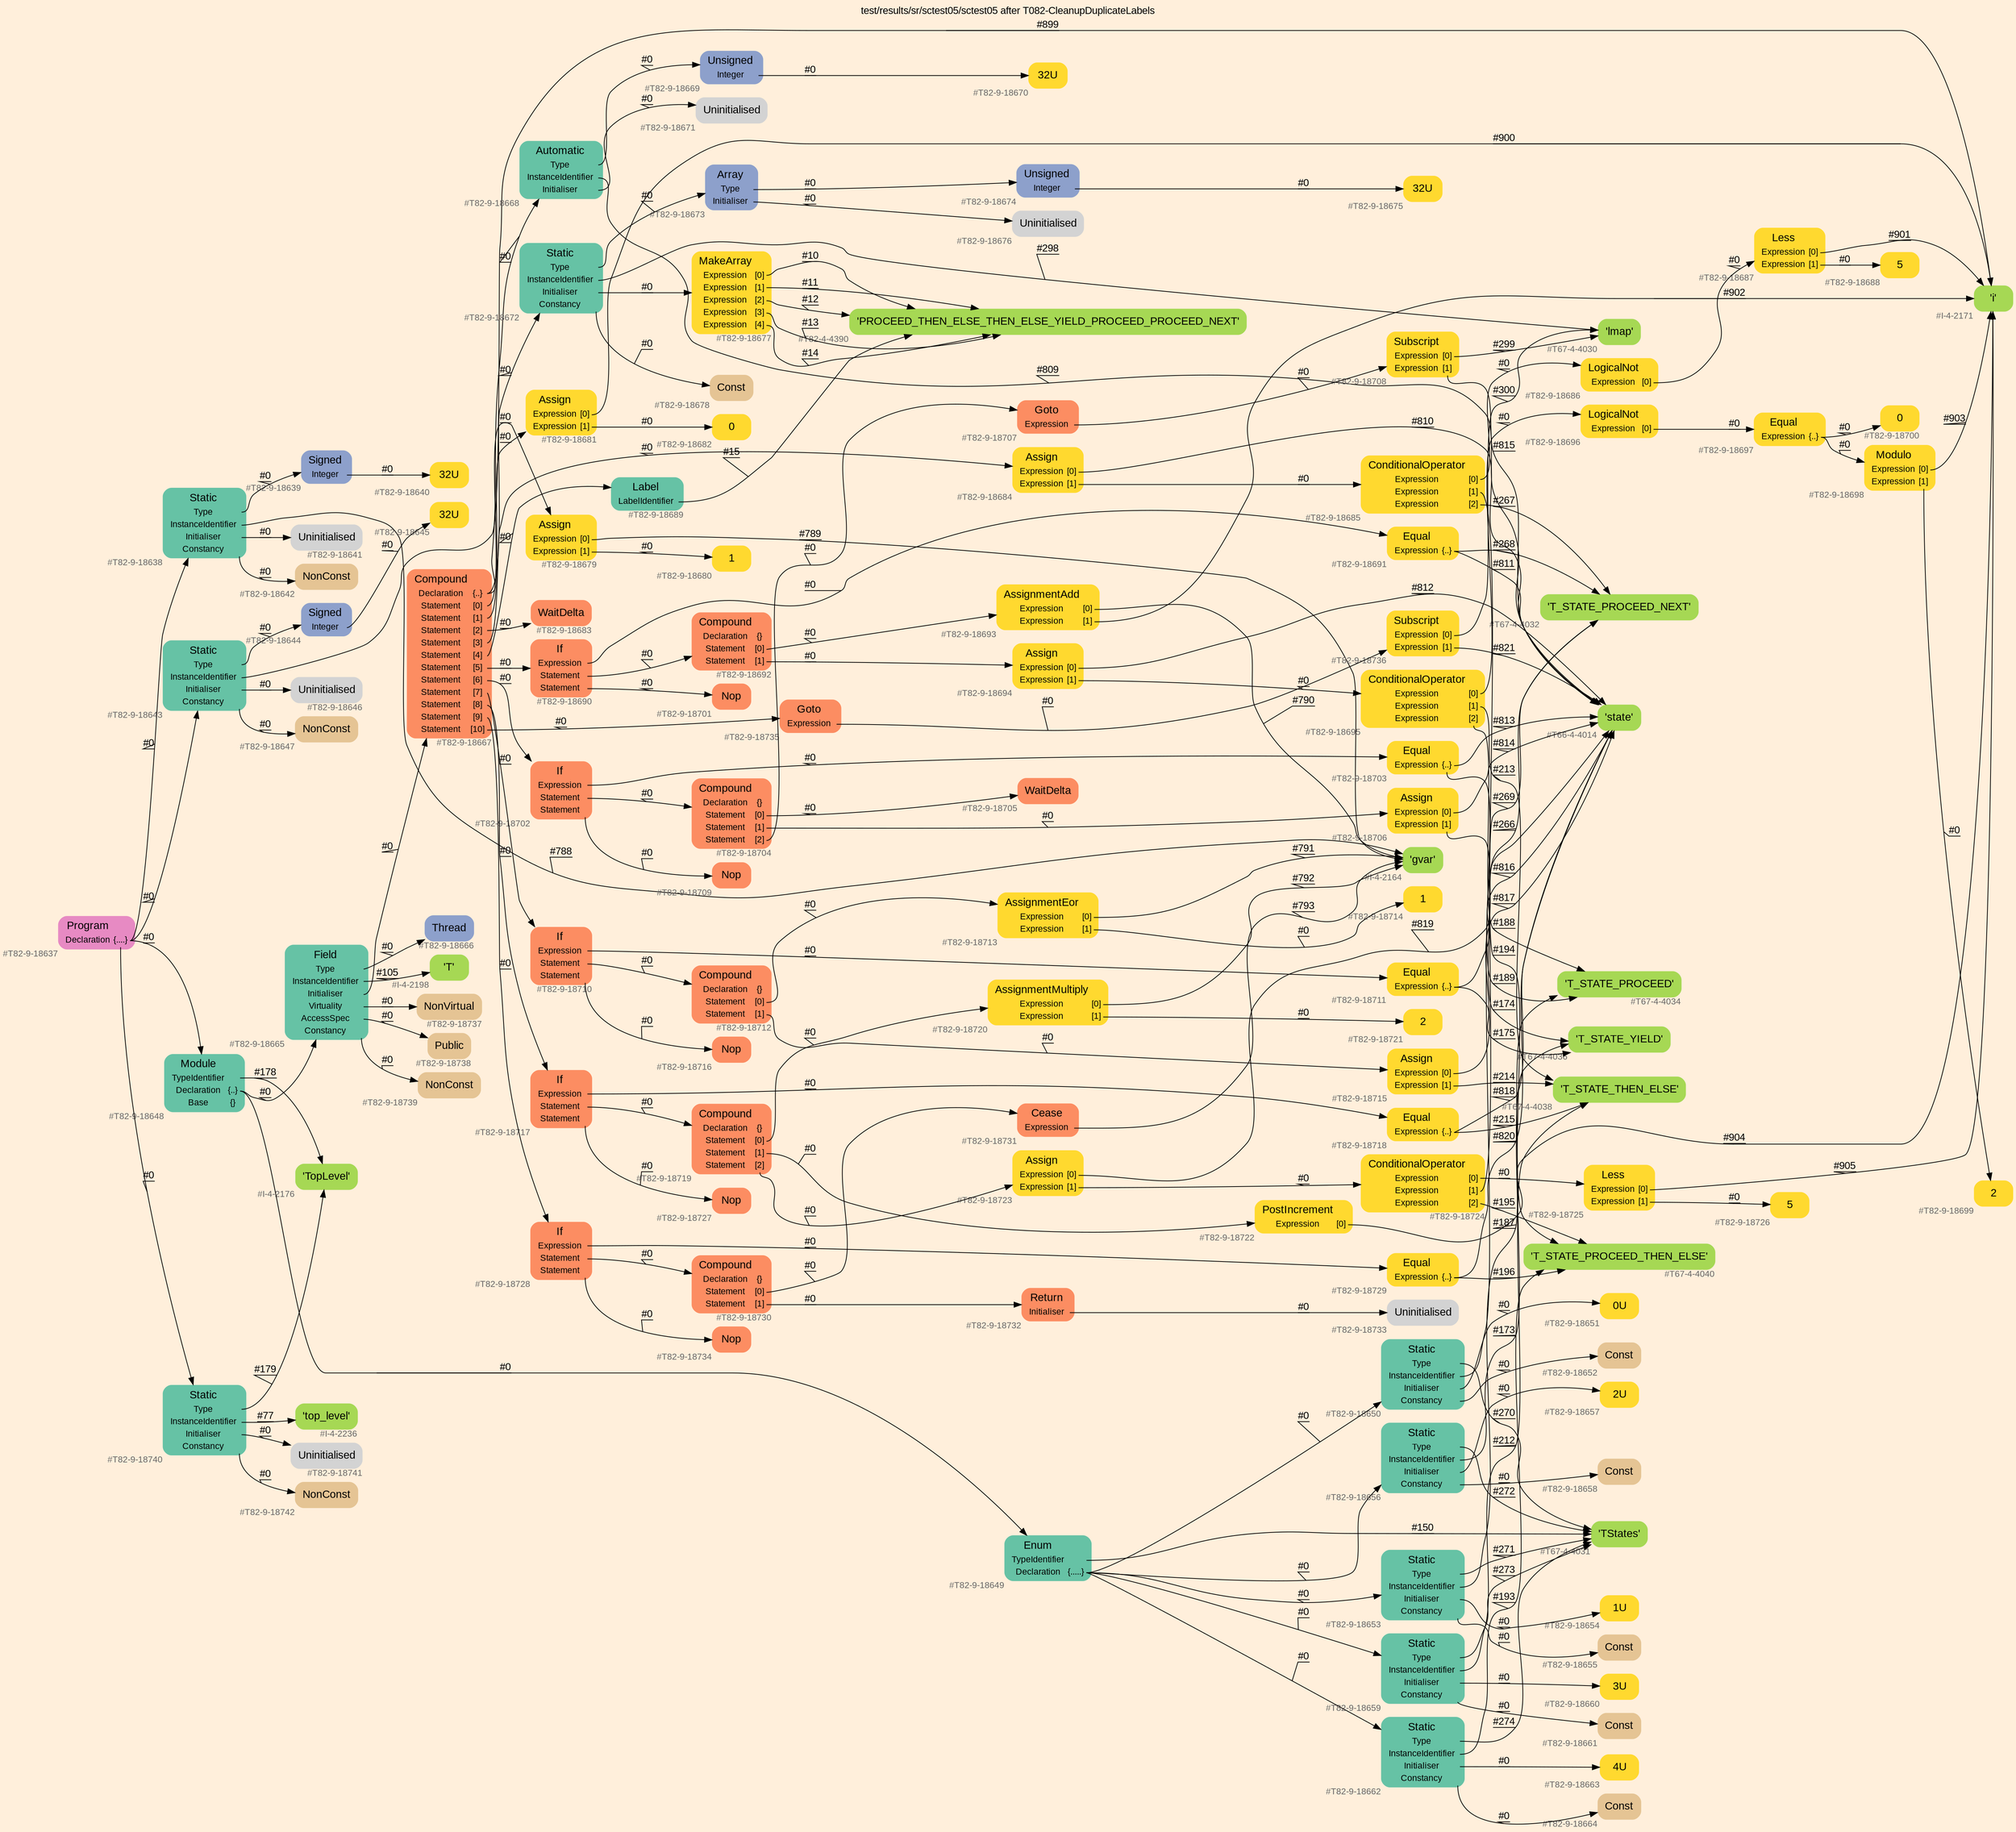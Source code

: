 digraph "test/results/sr/sctest05/sctest05 after T082-CleanupDuplicateLabels" {
label = "test/results/sr/sctest05/sctest05 after T082-CleanupDuplicateLabels"
labelloc = t
graph [
    rankdir = "LR"
    ranksep = 0.3
    bgcolor = antiquewhite1
    color = black
    fontcolor = black
    fontname = "Arial"
];
node [
    fontname = "Arial"
];
edge [
    fontname = "Arial"
];

// -------------------- node figure --------------------
// -------- block #T82-9-18637 ----------
"#T82-9-18637" [
    fillcolor = "/set28/4"
    xlabel = "#T82-9-18637"
    fontsize = "12"
    fontcolor = grey40
    shape = "plaintext"
    label = <<TABLE BORDER="0" CELLBORDER="0" CELLSPACING="0">
     <TR><TD><FONT COLOR="black" POINT-SIZE="15">Program</FONT></TD></TR>
     <TR><TD><FONT COLOR="black" POINT-SIZE="12">Declaration</FONT></TD><TD PORT="port0"><FONT COLOR="black" POINT-SIZE="12">{....}</FONT></TD></TR>
    </TABLE>>
    style = "rounded,filled"
];

// -------- block #T82-9-18638 ----------
"#T82-9-18638" [
    fillcolor = "/set28/1"
    xlabel = "#T82-9-18638"
    fontsize = "12"
    fontcolor = grey40
    shape = "plaintext"
    label = <<TABLE BORDER="0" CELLBORDER="0" CELLSPACING="0">
     <TR><TD><FONT COLOR="black" POINT-SIZE="15">Static</FONT></TD></TR>
     <TR><TD><FONT COLOR="black" POINT-SIZE="12">Type</FONT></TD><TD PORT="port0"></TD></TR>
     <TR><TD><FONT COLOR="black" POINT-SIZE="12">InstanceIdentifier</FONT></TD><TD PORT="port1"></TD></TR>
     <TR><TD><FONT COLOR="black" POINT-SIZE="12">Initialiser</FONT></TD><TD PORT="port2"></TD></TR>
     <TR><TD><FONT COLOR="black" POINT-SIZE="12">Constancy</FONT></TD><TD PORT="port3"></TD></TR>
    </TABLE>>
    style = "rounded,filled"
];

// -------- block #T82-9-18639 ----------
"#T82-9-18639" [
    fillcolor = "/set28/3"
    xlabel = "#T82-9-18639"
    fontsize = "12"
    fontcolor = grey40
    shape = "plaintext"
    label = <<TABLE BORDER="0" CELLBORDER="0" CELLSPACING="0">
     <TR><TD><FONT COLOR="black" POINT-SIZE="15">Signed</FONT></TD></TR>
     <TR><TD><FONT COLOR="black" POINT-SIZE="12">Integer</FONT></TD><TD PORT="port0"></TD></TR>
    </TABLE>>
    style = "rounded,filled"
];

// -------- block #T82-9-18640 ----------
"#T82-9-18640" [
    fillcolor = "/set28/6"
    xlabel = "#T82-9-18640"
    fontsize = "12"
    fontcolor = grey40
    shape = "plaintext"
    label = <<TABLE BORDER="0" CELLBORDER="0" CELLSPACING="0">
     <TR><TD><FONT COLOR="black" POINT-SIZE="15">32U</FONT></TD></TR>
    </TABLE>>
    style = "rounded,filled"
];

// -------- block #I-4-2164 ----------
"#I-4-2164" [
    fillcolor = "/set28/5"
    xlabel = "#I-4-2164"
    fontsize = "12"
    fontcolor = grey40
    shape = "plaintext"
    label = <<TABLE BORDER="0" CELLBORDER="0" CELLSPACING="0">
     <TR><TD><FONT COLOR="black" POINT-SIZE="15">'gvar'</FONT></TD></TR>
    </TABLE>>
    style = "rounded,filled"
];

// -------- block #T82-9-18641 ----------
"#T82-9-18641" [
    xlabel = "#T82-9-18641"
    fontsize = "12"
    fontcolor = grey40
    shape = "plaintext"
    label = <<TABLE BORDER="0" CELLBORDER="0" CELLSPACING="0">
     <TR><TD><FONT COLOR="black" POINT-SIZE="15">Uninitialised</FONT></TD></TR>
    </TABLE>>
    style = "rounded,filled"
];

// -------- block #T82-9-18642 ----------
"#T82-9-18642" [
    fillcolor = "/set28/7"
    xlabel = "#T82-9-18642"
    fontsize = "12"
    fontcolor = grey40
    shape = "plaintext"
    label = <<TABLE BORDER="0" CELLBORDER="0" CELLSPACING="0">
     <TR><TD><FONT COLOR="black" POINT-SIZE="15">NonConst</FONT></TD></TR>
    </TABLE>>
    style = "rounded,filled"
];

// -------- block #T82-9-18643 ----------
"#T82-9-18643" [
    fillcolor = "/set28/1"
    xlabel = "#T82-9-18643"
    fontsize = "12"
    fontcolor = grey40
    shape = "plaintext"
    label = <<TABLE BORDER="0" CELLBORDER="0" CELLSPACING="0">
     <TR><TD><FONT COLOR="black" POINT-SIZE="15">Static</FONT></TD></TR>
     <TR><TD><FONT COLOR="black" POINT-SIZE="12">Type</FONT></TD><TD PORT="port0"></TD></TR>
     <TR><TD><FONT COLOR="black" POINT-SIZE="12">InstanceIdentifier</FONT></TD><TD PORT="port1"></TD></TR>
     <TR><TD><FONT COLOR="black" POINT-SIZE="12">Initialiser</FONT></TD><TD PORT="port2"></TD></TR>
     <TR><TD><FONT COLOR="black" POINT-SIZE="12">Constancy</FONT></TD><TD PORT="port3"></TD></TR>
    </TABLE>>
    style = "rounded,filled"
];

// -------- block #T82-9-18644 ----------
"#T82-9-18644" [
    fillcolor = "/set28/3"
    xlabel = "#T82-9-18644"
    fontsize = "12"
    fontcolor = grey40
    shape = "plaintext"
    label = <<TABLE BORDER="0" CELLBORDER="0" CELLSPACING="0">
     <TR><TD><FONT COLOR="black" POINT-SIZE="15">Signed</FONT></TD></TR>
     <TR><TD><FONT COLOR="black" POINT-SIZE="12">Integer</FONT></TD><TD PORT="port0"></TD></TR>
    </TABLE>>
    style = "rounded,filled"
];

// -------- block #T82-9-18645 ----------
"#T82-9-18645" [
    fillcolor = "/set28/6"
    xlabel = "#T82-9-18645"
    fontsize = "12"
    fontcolor = grey40
    shape = "plaintext"
    label = <<TABLE BORDER="0" CELLBORDER="0" CELLSPACING="0">
     <TR><TD><FONT COLOR="black" POINT-SIZE="15">32U</FONT></TD></TR>
    </TABLE>>
    style = "rounded,filled"
];

// -------- block #I-4-2171 ----------
"#I-4-2171" [
    fillcolor = "/set28/5"
    xlabel = "#I-4-2171"
    fontsize = "12"
    fontcolor = grey40
    shape = "plaintext"
    label = <<TABLE BORDER="0" CELLBORDER="0" CELLSPACING="0">
     <TR><TD><FONT COLOR="black" POINT-SIZE="15">'i'</FONT></TD></TR>
    </TABLE>>
    style = "rounded,filled"
];

// -------- block #T82-9-18646 ----------
"#T82-9-18646" [
    xlabel = "#T82-9-18646"
    fontsize = "12"
    fontcolor = grey40
    shape = "plaintext"
    label = <<TABLE BORDER="0" CELLBORDER="0" CELLSPACING="0">
     <TR><TD><FONT COLOR="black" POINT-SIZE="15">Uninitialised</FONT></TD></TR>
    </TABLE>>
    style = "rounded,filled"
];

// -------- block #T82-9-18647 ----------
"#T82-9-18647" [
    fillcolor = "/set28/7"
    xlabel = "#T82-9-18647"
    fontsize = "12"
    fontcolor = grey40
    shape = "plaintext"
    label = <<TABLE BORDER="0" CELLBORDER="0" CELLSPACING="0">
     <TR><TD><FONT COLOR="black" POINT-SIZE="15">NonConst</FONT></TD></TR>
    </TABLE>>
    style = "rounded,filled"
];

// -------- block #T82-9-18648 ----------
"#T82-9-18648" [
    fillcolor = "/set28/1"
    xlabel = "#T82-9-18648"
    fontsize = "12"
    fontcolor = grey40
    shape = "plaintext"
    label = <<TABLE BORDER="0" CELLBORDER="0" CELLSPACING="0">
     <TR><TD><FONT COLOR="black" POINT-SIZE="15">Module</FONT></TD></TR>
     <TR><TD><FONT COLOR="black" POINT-SIZE="12">TypeIdentifier</FONT></TD><TD PORT="port0"></TD></TR>
     <TR><TD><FONT COLOR="black" POINT-SIZE="12">Declaration</FONT></TD><TD PORT="port1"><FONT COLOR="black" POINT-SIZE="12">{..}</FONT></TD></TR>
     <TR><TD><FONT COLOR="black" POINT-SIZE="12">Base</FONT></TD><TD PORT="port2"><FONT COLOR="black" POINT-SIZE="12">{}</FONT></TD></TR>
    </TABLE>>
    style = "rounded,filled"
];

// -------- block #I-4-2176 ----------
"#I-4-2176" [
    fillcolor = "/set28/5"
    xlabel = "#I-4-2176"
    fontsize = "12"
    fontcolor = grey40
    shape = "plaintext"
    label = <<TABLE BORDER="0" CELLBORDER="0" CELLSPACING="0">
     <TR><TD><FONT COLOR="black" POINT-SIZE="15">'TopLevel'</FONT></TD></TR>
    </TABLE>>
    style = "rounded,filled"
];

// -------- block #T82-9-18649 ----------
"#T82-9-18649" [
    fillcolor = "/set28/1"
    xlabel = "#T82-9-18649"
    fontsize = "12"
    fontcolor = grey40
    shape = "plaintext"
    label = <<TABLE BORDER="0" CELLBORDER="0" CELLSPACING="0">
     <TR><TD><FONT COLOR="black" POINT-SIZE="15">Enum</FONT></TD></TR>
     <TR><TD><FONT COLOR="black" POINT-SIZE="12">TypeIdentifier</FONT></TD><TD PORT="port0"></TD></TR>
     <TR><TD><FONT COLOR="black" POINT-SIZE="12">Declaration</FONT></TD><TD PORT="port1"><FONT COLOR="black" POINT-SIZE="12">{.....}</FONT></TD></TR>
    </TABLE>>
    style = "rounded,filled"
];

// -------- block #T67-4-4031 ----------
"#T67-4-4031" [
    fillcolor = "/set28/5"
    xlabel = "#T67-4-4031"
    fontsize = "12"
    fontcolor = grey40
    shape = "plaintext"
    label = <<TABLE BORDER="0" CELLBORDER="0" CELLSPACING="0">
     <TR><TD><FONT COLOR="black" POINT-SIZE="15">'TStates'</FONT></TD></TR>
    </TABLE>>
    style = "rounded,filled"
];

// -------- block #T82-9-18650 ----------
"#T82-9-18650" [
    fillcolor = "/set28/1"
    xlabel = "#T82-9-18650"
    fontsize = "12"
    fontcolor = grey40
    shape = "plaintext"
    label = <<TABLE BORDER="0" CELLBORDER="0" CELLSPACING="0">
     <TR><TD><FONT COLOR="black" POINT-SIZE="15">Static</FONT></TD></TR>
     <TR><TD><FONT COLOR="black" POINT-SIZE="12">Type</FONT></TD><TD PORT="port0"></TD></TR>
     <TR><TD><FONT COLOR="black" POINT-SIZE="12">InstanceIdentifier</FONT></TD><TD PORT="port1"></TD></TR>
     <TR><TD><FONT COLOR="black" POINT-SIZE="12">Initialiser</FONT></TD><TD PORT="port2"></TD></TR>
     <TR><TD><FONT COLOR="black" POINT-SIZE="12">Constancy</FONT></TD><TD PORT="port3"></TD></TR>
    </TABLE>>
    style = "rounded,filled"
];

// -------- block #T67-4-4032 ----------
"#T67-4-4032" [
    fillcolor = "/set28/5"
    xlabel = "#T67-4-4032"
    fontsize = "12"
    fontcolor = grey40
    shape = "plaintext"
    label = <<TABLE BORDER="0" CELLBORDER="0" CELLSPACING="0">
     <TR><TD><FONT COLOR="black" POINT-SIZE="15">'T_STATE_PROCEED_NEXT'</FONT></TD></TR>
    </TABLE>>
    style = "rounded,filled"
];

// -------- block #T82-9-18651 ----------
"#T82-9-18651" [
    fillcolor = "/set28/6"
    xlabel = "#T82-9-18651"
    fontsize = "12"
    fontcolor = grey40
    shape = "plaintext"
    label = <<TABLE BORDER="0" CELLBORDER="0" CELLSPACING="0">
     <TR><TD><FONT COLOR="black" POINT-SIZE="15">0U</FONT></TD></TR>
    </TABLE>>
    style = "rounded,filled"
];

// -------- block #T82-9-18652 ----------
"#T82-9-18652" [
    fillcolor = "/set28/7"
    xlabel = "#T82-9-18652"
    fontsize = "12"
    fontcolor = grey40
    shape = "plaintext"
    label = <<TABLE BORDER="0" CELLBORDER="0" CELLSPACING="0">
     <TR><TD><FONT COLOR="black" POINT-SIZE="15">Const</FONT></TD></TR>
    </TABLE>>
    style = "rounded,filled"
];

// -------- block #T82-9-18653 ----------
"#T82-9-18653" [
    fillcolor = "/set28/1"
    xlabel = "#T82-9-18653"
    fontsize = "12"
    fontcolor = grey40
    shape = "plaintext"
    label = <<TABLE BORDER="0" CELLBORDER="0" CELLSPACING="0">
     <TR><TD><FONT COLOR="black" POINT-SIZE="15">Static</FONT></TD></TR>
     <TR><TD><FONT COLOR="black" POINT-SIZE="12">Type</FONT></TD><TD PORT="port0"></TD></TR>
     <TR><TD><FONT COLOR="black" POINT-SIZE="12">InstanceIdentifier</FONT></TD><TD PORT="port1"></TD></TR>
     <TR><TD><FONT COLOR="black" POINT-SIZE="12">Initialiser</FONT></TD><TD PORT="port2"></TD></TR>
     <TR><TD><FONT COLOR="black" POINT-SIZE="12">Constancy</FONT></TD><TD PORT="port3"></TD></TR>
    </TABLE>>
    style = "rounded,filled"
];

// -------- block #T67-4-4034 ----------
"#T67-4-4034" [
    fillcolor = "/set28/5"
    xlabel = "#T67-4-4034"
    fontsize = "12"
    fontcolor = grey40
    shape = "plaintext"
    label = <<TABLE BORDER="0" CELLBORDER="0" CELLSPACING="0">
     <TR><TD><FONT COLOR="black" POINT-SIZE="15">'T_STATE_PROCEED'</FONT></TD></TR>
    </TABLE>>
    style = "rounded,filled"
];

// -------- block #T82-9-18654 ----------
"#T82-9-18654" [
    fillcolor = "/set28/6"
    xlabel = "#T82-9-18654"
    fontsize = "12"
    fontcolor = grey40
    shape = "plaintext"
    label = <<TABLE BORDER="0" CELLBORDER="0" CELLSPACING="0">
     <TR><TD><FONT COLOR="black" POINT-SIZE="15">1U</FONT></TD></TR>
    </TABLE>>
    style = "rounded,filled"
];

// -------- block #T82-9-18655 ----------
"#T82-9-18655" [
    fillcolor = "/set28/7"
    xlabel = "#T82-9-18655"
    fontsize = "12"
    fontcolor = grey40
    shape = "plaintext"
    label = <<TABLE BORDER="0" CELLBORDER="0" CELLSPACING="0">
     <TR><TD><FONT COLOR="black" POINT-SIZE="15">Const</FONT></TD></TR>
    </TABLE>>
    style = "rounded,filled"
];

// -------- block #T82-9-18656 ----------
"#T82-9-18656" [
    fillcolor = "/set28/1"
    xlabel = "#T82-9-18656"
    fontsize = "12"
    fontcolor = grey40
    shape = "plaintext"
    label = <<TABLE BORDER="0" CELLBORDER="0" CELLSPACING="0">
     <TR><TD><FONT COLOR="black" POINT-SIZE="15">Static</FONT></TD></TR>
     <TR><TD><FONT COLOR="black" POINT-SIZE="12">Type</FONT></TD><TD PORT="port0"></TD></TR>
     <TR><TD><FONT COLOR="black" POINT-SIZE="12">InstanceIdentifier</FONT></TD><TD PORT="port1"></TD></TR>
     <TR><TD><FONT COLOR="black" POINT-SIZE="12">Initialiser</FONT></TD><TD PORT="port2"></TD></TR>
     <TR><TD><FONT COLOR="black" POINT-SIZE="12">Constancy</FONT></TD><TD PORT="port3"></TD></TR>
    </TABLE>>
    style = "rounded,filled"
];

// -------- block #T67-4-4036 ----------
"#T67-4-4036" [
    fillcolor = "/set28/5"
    xlabel = "#T67-4-4036"
    fontsize = "12"
    fontcolor = grey40
    shape = "plaintext"
    label = <<TABLE BORDER="0" CELLBORDER="0" CELLSPACING="0">
     <TR><TD><FONT COLOR="black" POINT-SIZE="15">'T_STATE_YIELD'</FONT></TD></TR>
    </TABLE>>
    style = "rounded,filled"
];

// -------- block #T82-9-18657 ----------
"#T82-9-18657" [
    fillcolor = "/set28/6"
    xlabel = "#T82-9-18657"
    fontsize = "12"
    fontcolor = grey40
    shape = "plaintext"
    label = <<TABLE BORDER="0" CELLBORDER="0" CELLSPACING="0">
     <TR><TD><FONT COLOR="black" POINT-SIZE="15">2U</FONT></TD></TR>
    </TABLE>>
    style = "rounded,filled"
];

// -------- block #T82-9-18658 ----------
"#T82-9-18658" [
    fillcolor = "/set28/7"
    xlabel = "#T82-9-18658"
    fontsize = "12"
    fontcolor = grey40
    shape = "plaintext"
    label = <<TABLE BORDER="0" CELLBORDER="0" CELLSPACING="0">
     <TR><TD><FONT COLOR="black" POINT-SIZE="15">Const</FONT></TD></TR>
    </TABLE>>
    style = "rounded,filled"
];

// -------- block #T82-9-18659 ----------
"#T82-9-18659" [
    fillcolor = "/set28/1"
    xlabel = "#T82-9-18659"
    fontsize = "12"
    fontcolor = grey40
    shape = "plaintext"
    label = <<TABLE BORDER="0" CELLBORDER="0" CELLSPACING="0">
     <TR><TD><FONT COLOR="black" POINT-SIZE="15">Static</FONT></TD></TR>
     <TR><TD><FONT COLOR="black" POINT-SIZE="12">Type</FONT></TD><TD PORT="port0"></TD></TR>
     <TR><TD><FONT COLOR="black" POINT-SIZE="12">InstanceIdentifier</FONT></TD><TD PORT="port1"></TD></TR>
     <TR><TD><FONT COLOR="black" POINT-SIZE="12">Initialiser</FONT></TD><TD PORT="port2"></TD></TR>
     <TR><TD><FONT COLOR="black" POINT-SIZE="12">Constancy</FONT></TD><TD PORT="port3"></TD></TR>
    </TABLE>>
    style = "rounded,filled"
];

// -------- block #T67-4-4038 ----------
"#T67-4-4038" [
    fillcolor = "/set28/5"
    xlabel = "#T67-4-4038"
    fontsize = "12"
    fontcolor = grey40
    shape = "plaintext"
    label = <<TABLE BORDER="0" CELLBORDER="0" CELLSPACING="0">
     <TR><TD><FONT COLOR="black" POINT-SIZE="15">'T_STATE_THEN_ELSE'</FONT></TD></TR>
    </TABLE>>
    style = "rounded,filled"
];

// -------- block #T82-9-18660 ----------
"#T82-9-18660" [
    fillcolor = "/set28/6"
    xlabel = "#T82-9-18660"
    fontsize = "12"
    fontcolor = grey40
    shape = "plaintext"
    label = <<TABLE BORDER="0" CELLBORDER="0" CELLSPACING="0">
     <TR><TD><FONT COLOR="black" POINT-SIZE="15">3U</FONT></TD></TR>
    </TABLE>>
    style = "rounded,filled"
];

// -------- block #T82-9-18661 ----------
"#T82-9-18661" [
    fillcolor = "/set28/7"
    xlabel = "#T82-9-18661"
    fontsize = "12"
    fontcolor = grey40
    shape = "plaintext"
    label = <<TABLE BORDER="0" CELLBORDER="0" CELLSPACING="0">
     <TR><TD><FONT COLOR="black" POINT-SIZE="15">Const</FONT></TD></TR>
    </TABLE>>
    style = "rounded,filled"
];

// -------- block #T82-9-18662 ----------
"#T82-9-18662" [
    fillcolor = "/set28/1"
    xlabel = "#T82-9-18662"
    fontsize = "12"
    fontcolor = grey40
    shape = "plaintext"
    label = <<TABLE BORDER="0" CELLBORDER="0" CELLSPACING="0">
     <TR><TD><FONT COLOR="black" POINT-SIZE="15">Static</FONT></TD></TR>
     <TR><TD><FONT COLOR="black" POINT-SIZE="12">Type</FONT></TD><TD PORT="port0"></TD></TR>
     <TR><TD><FONT COLOR="black" POINT-SIZE="12">InstanceIdentifier</FONT></TD><TD PORT="port1"></TD></TR>
     <TR><TD><FONT COLOR="black" POINT-SIZE="12">Initialiser</FONT></TD><TD PORT="port2"></TD></TR>
     <TR><TD><FONT COLOR="black" POINT-SIZE="12">Constancy</FONT></TD><TD PORT="port3"></TD></TR>
    </TABLE>>
    style = "rounded,filled"
];

// -------- block #T67-4-4040 ----------
"#T67-4-4040" [
    fillcolor = "/set28/5"
    xlabel = "#T67-4-4040"
    fontsize = "12"
    fontcolor = grey40
    shape = "plaintext"
    label = <<TABLE BORDER="0" CELLBORDER="0" CELLSPACING="0">
     <TR><TD><FONT COLOR="black" POINT-SIZE="15">'T_STATE_PROCEED_THEN_ELSE'</FONT></TD></TR>
    </TABLE>>
    style = "rounded,filled"
];

// -------- block #T82-9-18663 ----------
"#T82-9-18663" [
    fillcolor = "/set28/6"
    xlabel = "#T82-9-18663"
    fontsize = "12"
    fontcolor = grey40
    shape = "plaintext"
    label = <<TABLE BORDER="0" CELLBORDER="0" CELLSPACING="0">
     <TR><TD><FONT COLOR="black" POINT-SIZE="15">4U</FONT></TD></TR>
    </TABLE>>
    style = "rounded,filled"
];

// -------- block #T82-9-18664 ----------
"#T82-9-18664" [
    fillcolor = "/set28/7"
    xlabel = "#T82-9-18664"
    fontsize = "12"
    fontcolor = grey40
    shape = "plaintext"
    label = <<TABLE BORDER="0" CELLBORDER="0" CELLSPACING="0">
     <TR><TD><FONT COLOR="black" POINT-SIZE="15">Const</FONT></TD></TR>
    </TABLE>>
    style = "rounded,filled"
];

// -------- block #T82-9-18665 ----------
"#T82-9-18665" [
    fillcolor = "/set28/1"
    xlabel = "#T82-9-18665"
    fontsize = "12"
    fontcolor = grey40
    shape = "plaintext"
    label = <<TABLE BORDER="0" CELLBORDER="0" CELLSPACING="0">
     <TR><TD><FONT COLOR="black" POINT-SIZE="15">Field</FONT></TD></TR>
     <TR><TD><FONT COLOR="black" POINT-SIZE="12">Type</FONT></TD><TD PORT="port0"></TD></TR>
     <TR><TD><FONT COLOR="black" POINT-SIZE="12">InstanceIdentifier</FONT></TD><TD PORT="port1"></TD></TR>
     <TR><TD><FONT COLOR="black" POINT-SIZE="12">Initialiser</FONT></TD><TD PORT="port2"></TD></TR>
     <TR><TD><FONT COLOR="black" POINT-SIZE="12">Virtuality</FONT></TD><TD PORT="port3"></TD></TR>
     <TR><TD><FONT COLOR="black" POINT-SIZE="12">AccessSpec</FONT></TD><TD PORT="port4"></TD></TR>
     <TR><TD><FONT COLOR="black" POINT-SIZE="12">Constancy</FONT></TD><TD PORT="port5"></TD></TR>
    </TABLE>>
    style = "rounded,filled"
];

// -------- block #T82-9-18666 ----------
"#T82-9-18666" [
    fillcolor = "/set28/3"
    xlabel = "#T82-9-18666"
    fontsize = "12"
    fontcolor = grey40
    shape = "plaintext"
    label = <<TABLE BORDER="0" CELLBORDER="0" CELLSPACING="0">
     <TR><TD><FONT COLOR="black" POINT-SIZE="15">Thread</FONT></TD></TR>
    </TABLE>>
    style = "rounded,filled"
];

// -------- block #I-4-2198 ----------
"#I-4-2198" [
    fillcolor = "/set28/5"
    xlabel = "#I-4-2198"
    fontsize = "12"
    fontcolor = grey40
    shape = "plaintext"
    label = <<TABLE BORDER="0" CELLBORDER="0" CELLSPACING="0">
     <TR><TD><FONT COLOR="black" POINT-SIZE="15">'T'</FONT></TD></TR>
    </TABLE>>
    style = "rounded,filled"
];

// -------- block #T82-9-18667 ----------
"#T82-9-18667" [
    fillcolor = "/set28/2"
    xlabel = "#T82-9-18667"
    fontsize = "12"
    fontcolor = grey40
    shape = "plaintext"
    label = <<TABLE BORDER="0" CELLBORDER="0" CELLSPACING="0">
     <TR><TD><FONT COLOR="black" POINT-SIZE="15">Compound</FONT></TD></TR>
     <TR><TD><FONT COLOR="black" POINT-SIZE="12">Declaration</FONT></TD><TD PORT="port0"><FONT COLOR="black" POINT-SIZE="12">{..}</FONT></TD></TR>
     <TR><TD><FONT COLOR="black" POINT-SIZE="12">Statement</FONT></TD><TD PORT="port1"><FONT COLOR="black" POINT-SIZE="12">[0]</FONT></TD></TR>
     <TR><TD><FONT COLOR="black" POINT-SIZE="12">Statement</FONT></TD><TD PORT="port2"><FONT COLOR="black" POINT-SIZE="12">[1]</FONT></TD></TR>
     <TR><TD><FONT COLOR="black" POINT-SIZE="12">Statement</FONT></TD><TD PORT="port3"><FONT COLOR="black" POINT-SIZE="12">[2]</FONT></TD></TR>
     <TR><TD><FONT COLOR="black" POINT-SIZE="12">Statement</FONT></TD><TD PORT="port4"><FONT COLOR="black" POINT-SIZE="12">[3]</FONT></TD></TR>
     <TR><TD><FONT COLOR="black" POINT-SIZE="12">Statement</FONT></TD><TD PORT="port5"><FONT COLOR="black" POINT-SIZE="12">[4]</FONT></TD></TR>
     <TR><TD><FONT COLOR="black" POINT-SIZE="12">Statement</FONT></TD><TD PORT="port6"><FONT COLOR="black" POINT-SIZE="12">[5]</FONT></TD></TR>
     <TR><TD><FONT COLOR="black" POINT-SIZE="12">Statement</FONT></TD><TD PORT="port7"><FONT COLOR="black" POINT-SIZE="12">[6]</FONT></TD></TR>
     <TR><TD><FONT COLOR="black" POINT-SIZE="12">Statement</FONT></TD><TD PORT="port8"><FONT COLOR="black" POINT-SIZE="12">[7]</FONT></TD></TR>
     <TR><TD><FONT COLOR="black" POINT-SIZE="12">Statement</FONT></TD><TD PORT="port9"><FONT COLOR="black" POINT-SIZE="12">[8]</FONT></TD></TR>
     <TR><TD><FONT COLOR="black" POINT-SIZE="12">Statement</FONT></TD><TD PORT="port10"><FONT COLOR="black" POINT-SIZE="12">[9]</FONT></TD></TR>
     <TR><TD><FONT COLOR="black" POINT-SIZE="12">Statement</FONT></TD><TD PORT="port11"><FONT COLOR="black" POINT-SIZE="12">[10]</FONT></TD></TR>
    </TABLE>>
    style = "rounded,filled"
];

// -------- block #T82-9-18668 ----------
"#T82-9-18668" [
    fillcolor = "/set28/1"
    xlabel = "#T82-9-18668"
    fontsize = "12"
    fontcolor = grey40
    shape = "plaintext"
    label = <<TABLE BORDER="0" CELLBORDER="0" CELLSPACING="0">
     <TR><TD><FONT COLOR="black" POINT-SIZE="15">Automatic</FONT></TD></TR>
     <TR><TD><FONT COLOR="black" POINT-SIZE="12">Type</FONT></TD><TD PORT="port0"></TD></TR>
     <TR><TD><FONT COLOR="black" POINT-SIZE="12">InstanceIdentifier</FONT></TD><TD PORT="port1"></TD></TR>
     <TR><TD><FONT COLOR="black" POINT-SIZE="12">Initialiser</FONT></TD><TD PORT="port2"></TD></TR>
    </TABLE>>
    style = "rounded,filled"
];

// -------- block #T82-9-18669 ----------
"#T82-9-18669" [
    fillcolor = "/set28/3"
    xlabel = "#T82-9-18669"
    fontsize = "12"
    fontcolor = grey40
    shape = "plaintext"
    label = <<TABLE BORDER="0" CELLBORDER="0" CELLSPACING="0">
     <TR><TD><FONT COLOR="black" POINT-SIZE="15">Unsigned</FONT></TD></TR>
     <TR><TD><FONT COLOR="black" POINT-SIZE="12">Integer</FONT></TD><TD PORT="port0"></TD></TR>
    </TABLE>>
    style = "rounded,filled"
];

// -------- block #T82-9-18670 ----------
"#T82-9-18670" [
    fillcolor = "/set28/6"
    xlabel = "#T82-9-18670"
    fontsize = "12"
    fontcolor = grey40
    shape = "plaintext"
    label = <<TABLE BORDER="0" CELLBORDER="0" CELLSPACING="0">
     <TR><TD><FONT COLOR="black" POINT-SIZE="15">32U</FONT></TD></TR>
    </TABLE>>
    style = "rounded,filled"
];

// -------- block #T66-4-4014 ----------
"#T66-4-4014" [
    fillcolor = "/set28/5"
    xlabel = "#T66-4-4014"
    fontsize = "12"
    fontcolor = grey40
    shape = "plaintext"
    label = <<TABLE BORDER="0" CELLBORDER="0" CELLSPACING="0">
     <TR><TD><FONT COLOR="black" POINT-SIZE="15">'state'</FONT></TD></TR>
    </TABLE>>
    style = "rounded,filled"
];

// -------- block #T82-9-18671 ----------
"#T82-9-18671" [
    xlabel = "#T82-9-18671"
    fontsize = "12"
    fontcolor = grey40
    shape = "plaintext"
    label = <<TABLE BORDER="0" CELLBORDER="0" CELLSPACING="0">
     <TR><TD><FONT COLOR="black" POINT-SIZE="15">Uninitialised</FONT></TD></TR>
    </TABLE>>
    style = "rounded,filled"
];

// -------- block #T82-9-18672 ----------
"#T82-9-18672" [
    fillcolor = "/set28/1"
    xlabel = "#T82-9-18672"
    fontsize = "12"
    fontcolor = grey40
    shape = "plaintext"
    label = <<TABLE BORDER="0" CELLBORDER="0" CELLSPACING="0">
     <TR><TD><FONT COLOR="black" POINT-SIZE="15">Static</FONT></TD></TR>
     <TR><TD><FONT COLOR="black" POINT-SIZE="12">Type</FONT></TD><TD PORT="port0"></TD></TR>
     <TR><TD><FONT COLOR="black" POINT-SIZE="12">InstanceIdentifier</FONT></TD><TD PORT="port1"></TD></TR>
     <TR><TD><FONT COLOR="black" POINT-SIZE="12">Initialiser</FONT></TD><TD PORT="port2"></TD></TR>
     <TR><TD><FONT COLOR="black" POINT-SIZE="12">Constancy</FONT></TD><TD PORT="port3"></TD></TR>
    </TABLE>>
    style = "rounded,filled"
];

// -------- block #T82-9-18673 ----------
"#T82-9-18673" [
    fillcolor = "/set28/3"
    xlabel = "#T82-9-18673"
    fontsize = "12"
    fontcolor = grey40
    shape = "plaintext"
    label = <<TABLE BORDER="0" CELLBORDER="0" CELLSPACING="0">
     <TR><TD><FONT COLOR="black" POINT-SIZE="15">Array</FONT></TD></TR>
     <TR><TD><FONT COLOR="black" POINT-SIZE="12">Type</FONT></TD><TD PORT="port0"></TD></TR>
     <TR><TD><FONT COLOR="black" POINT-SIZE="12">Initialiser</FONT></TD><TD PORT="port1"></TD></TR>
    </TABLE>>
    style = "rounded,filled"
];

// -------- block #T82-9-18674 ----------
"#T82-9-18674" [
    fillcolor = "/set28/3"
    xlabel = "#T82-9-18674"
    fontsize = "12"
    fontcolor = grey40
    shape = "plaintext"
    label = <<TABLE BORDER="0" CELLBORDER="0" CELLSPACING="0">
     <TR><TD><FONT COLOR="black" POINT-SIZE="15">Unsigned</FONT></TD></TR>
     <TR><TD><FONT COLOR="black" POINT-SIZE="12">Integer</FONT></TD><TD PORT="port0"></TD></TR>
    </TABLE>>
    style = "rounded,filled"
];

// -------- block #T82-9-18675 ----------
"#T82-9-18675" [
    fillcolor = "/set28/6"
    xlabel = "#T82-9-18675"
    fontsize = "12"
    fontcolor = grey40
    shape = "plaintext"
    label = <<TABLE BORDER="0" CELLBORDER="0" CELLSPACING="0">
     <TR><TD><FONT COLOR="black" POINT-SIZE="15">32U</FONT></TD></TR>
    </TABLE>>
    style = "rounded,filled"
];

// -------- block #T82-9-18676 ----------
"#T82-9-18676" [
    xlabel = "#T82-9-18676"
    fontsize = "12"
    fontcolor = grey40
    shape = "plaintext"
    label = <<TABLE BORDER="0" CELLBORDER="0" CELLSPACING="0">
     <TR><TD><FONT COLOR="black" POINT-SIZE="15">Uninitialised</FONT></TD></TR>
    </TABLE>>
    style = "rounded,filled"
];

// -------- block #T67-4-4030 ----------
"#T67-4-4030" [
    fillcolor = "/set28/5"
    xlabel = "#T67-4-4030"
    fontsize = "12"
    fontcolor = grey40
    shape = "plaintext"
    label = <<TABLE BORDER="0" CELLBORDER="0" CELLSPACING="0">
     <TR><TD><FONT COLOR="black" POINT-SIZE="15">'lmap'</FONT></TD></TR>
    </TABLE>>
    style = "rounded,filled"
];

// -------- block #T82-9-18677 ----------
"#T82-9-18677" [
    fillcolor = "/set28/6"
    xlabel = "#T82-9-18677"
    fontsize = "12"
    fontcolor = grey40
    shape = "plaintext"
    label = <<TABLE BORDER="0" CELLBORDER="0" CELLSPACING="0">
     <TR><TD><FONT COLOR="black" POINT-SIZE="15">MakeArray</FONT></TD></TR>
     <TR><TD><FONT COLOR="black" POINT-SIZE="12">Expression</FONT></TD><TD PORT="port0"><FONT COLOR="black" POINT-SIZE="12">[0]</FONT></TD></TR>
     <TR><TD><FONT COLOR="black" POINT-SIZE="12">Expression</FONT></TD><TD PORT="port1"><FONT COLOR="black" POINT-SIZE="12">[1]</FONT></TD></TR>
     <TR><TD><FONT COLOR="black" POINT-SIZE="12">Expression</FONT></TD><TD PORT="port2"><FONT COLOR="black" POINT-SIZE="12">[2]</FONT></TD></TR>
     <TR><TD><FONT COLOR="black" POINT-SIZE="12">Expression</FONT></TD><TD PORT="port3"><FONT COLOR="black" POINT-SIZE="12">[3]</FONT></TD></TR>
     <TR><TD><FONT COLOR="black" POINT-SIZE="12">Expression</FONT></TD><TD PORT="port4"><FONT COLOR="black" POINT-SIZE="12">[4]</FONT></TD></TR>
    </TABLE>>
    style = "rounded,filled"
];

// -------- block #T82-4-4390 ----------
"#T82-4-4390" [
    fillcolor = "/set28/5"
    xlabel = "#T82-4-4390"
    fontsize = "12"
    fontcolor = grey40
    shape = "plaintext"
    label = <<TABLE BORDER="0" CELLBORDER="0" CELLSPACING="0">
     <TR><TD><FONT COLOR="black" POINT-SIZE="15">'PROCEED_THEN_ELSE_THEN_ELSE_YIELD_PROCEED_PROCEED_NEXT'</FONT></TD></TR>
    </TABLE>>
    style = "rounded,filled"
];

// -------- block #T82-9-18678 ----------
"#T82-9-18678" [
    fillcolor = "/set28/7"
    xlabel = "#T82-9-18678"
    fontsize = "12"
    fontcolor = grey40
    shape = "plaintext"
    label = <<TABLE BORDER="0" CELLBORDER="0" CELLSPACING="0">
     <TR><TD><FONT COLOR="black" POINT-SIZE="15">Const</FONT></TD></TR>
    </TABLE>>
    style = "rounded,filled"
];

// -------- block #T82-9-18679 ----------
"#T82-9-18679" [
    fillcolor = "/set28/6"
    xlabel = "#T82-9-18679"
    fontsize = "12"
    fontcolor = grey40
    shape = "plaintext"
    label = <<TABLE BORDER="0" CELLBORDER="0" CELLSPACING="0">
     <TR><TD><FONT COLOR="black" POINT-SIZE="15">Assign</FONT></TD></TR>
     <TR><TD><FONT COLOR="black" POINT-SIZE="12">Expression</FONT></TD><TD PORT="port0"><FONT COLOR="black" POINT-SIZE="12">[0]</FONT></TD></TR>
     <TR><TD><FONT COLOR="black" POINT-SIZE="12">Expression</FONT></TD><TD PORT="port1"><FONT COLOR="black" POINT-SIZE="12">[1]</FONT></TD></TR>
    </TABLE>>
    style = "rounded,filled"
];

// -------- block #T82-9-18680 ----------
"#T82-9-18680" [
    fillcolor = "/set28/6"
    xlabel = "#T82-9-18680"
    fontsize = "12"
    fontcolor = grey40
    shape = "plaintext"
    label = <<TABLE BORDER="0" CELLBORDER="0" CELLSPACING="0">
     <TR><TD><FONT COLOR="black" POINT-SIZE="15">1</FONT></TD></TR>
    </TABLE>>
    style = "rounded,filled"
];

// -------- block #T82-9-18681 ----------
"#T82-9-18681" [
    fillcolor = "/set28/6"
    xlabel = "#T82-9-18681"
    fontsize = "12"
    fontcolor = grey40
    shape = "plaintext"
    label = <<TABLE BORDER="0" CELLBORDER="0" CELLSPACING="0">
     <TR><TD><FONT COLOR="black" POINT-SIZE="15">Assign</FONT></TD></TR>
     <TR><TD><FONT COLOR="black" POINT-SIZE="12">Expression</FONT></TD><TD PORT="port0"><FONT COLOR="black" POINT-SIZE="12">[0]</FONT></TD></TR>
     <TR><TD><FONT COLOR="black" POINT-SIZE="12">Expression</FONT></TD><TD PORT="port1"><FONT COLOR="black" POINT-SIZE="12">[1]</FONT></TD></TR>
    </TABLE>>
    style = "rounded,filled"
];

// -------- block #T82-9-18682 ----------
"#T82-9-18682" [
    fillcolor = "/set28/6"
    xlabel = "#T82-9-18682"
    fontsize = "12"
    fontcolor = grey40
    shape = "plaintext"
    label = <<TABLE BORDER="0" CELLBORDER="0" CELLSPACING="0">
     <TR><TD><FONT COLOR="black" POINT-SIZE="15">0</FONT></TD></TR>
    </TABLE>>
    style = "rounded,filled"
];

// -------- block #T82-9-18683 ----------
"#T82-9-18683" [
    fillcolor = "/set28/2"
    xlabel = "#T82-9-18683"
    fontsize = "12"
    fontcolor = grey40
    shape = "plaintext"
    label = <<TABLE BORDER="0" CELLBORDER="0" CELLSPACING="0">
     <TR><TD><FONT COLOR="black" POINT-SIZE="15">WaitDelta</FONT></TD></TR>
    </TABLE>>
    style = "rounded,filled"
];

// -------- block #T82-9-18684 ----------
"#T82-9-18684" [
    fillcolor = "/set28/6"
    xlabel = "#T82-9-18684"
    fontsize = "12"
    fontcolor = grey40
    shape = "plaintext"
    label = <<TABLE BORDER="0" CELLBORDER="0" CELLSPACING="0">
     <TR><TD><FONT COLOR="black" POINT-SIZE="15">Assign</FONT></TD></TR>
     <TR><TD><FONT COLOR="black" POINT-SIZE="12">Expression</FONT></TD><TD PORT="port0"><FONT COLOR="black" POINT-SIZE="12">[0]</FONT></TD></TR>
     <TR><TD><FONT COLOR="black" POINT-SIZE="12">Expression</FONT></TD><TD PORT="port1"><FONT COLOR="black" POINT-SIZE="12">[1]</FONT></TD></TR>
    </TABLE>>
    style = "rounded,filled"
];

// -------- block #T82-9-18685 ----------
"#T82-9-18685" [
    fillcolor = "/set28/6"
    xlabel = "#T82-9-18685"
    fontsize = "12"
    fontcolor = grey40
    shape = "plaintext"
    label = <<TABLE BORDER="0" CELLBORDER="0" CELLSPACING="0">
     <TR><TD><FONT COLOR="black" POINT-SIZE="15">ConditionalOperator</FONT></TD></TR>
     <TR><TD><FONT COLOR="black" POINT-SIZE="12">Expression</FONT></TD><TD PORT="port0"><FONT COLOR="black" POINT-SIZE="12">[0]</FONT></TD></TR>
     <TR><TD><FONT COLOR="black" POINT-SIZE="12">Expression</FONT></TD><TD PORT="port1"><FONT COLOR="black" POINT-SIZE="12">[1]</FONT></TD></TR>
     <TR><TD><FONT COLOR="black" POINT-SIZE="12">Expression</FONT></TD><TD PORT="port2"><FONT COLOR="black" POINT-SIZE="12">[2]</FONT></TD></TR>
    </TABLE>>
    style = "rounded,filled"
];

// -------- block #T82-9-18686 ----------
"#T82-9-18686" [
    fillcolor = "/set28/6"
    xlabel = "#T82-9-18686"
    fontsize = "12"
    fontcolor = grey40
    shape = "plaintext"
    label = <<TABLE BORDER="0" CELLBORDER="0" CELLSPACING="0">
     <TR><TD><FONT COLOR="black" POINT-SIZE="15">LogicalNot</FONT></TD></TR>
     <TR><TD><FONT COLOR="black" POINT-SIZE="12">Expression</FONT></TD><TD PORT="port0"><FONT COLOR="black" POINT-SIZE="12">[0]</FONT></TD></TR>
    </TABLE>>
    style = "rounded,filled"
];

// -------- block #T82-9-18687 ----------
"#T82-9-18687" [
    fillcolor = "/set28/6"
    xlabel = "#T82-9-18687"
    fontsize = "12"
    fontcolor = grey40
    shape = "plaintext"
    label = <<TABLE BORDER="0" CELLBORDER="0" CELLSPACING="0">
     <TR><TD><FONT COLOR="black" POINT-SIZE="15">Less</FONT></TD></TR>
     <TR><TD><FONT COLOR="black" POINT-SIZE="12">Expression</FONT></TD><TD PORT="port0"><FONT COLOR="black" POINT-SIZE="12">[0]</FONT></TD></TR>
     <TR><TD><FONT COLOR="black" POINT-SIZE="12">Expression</FONT></TD><TD PORT="port1"><FONT COLOR="black" POINT-SIZE="12">[1]</FONT></TD></TR>
    </TABLE>>
    style = "rounded,filled"
];

// -------- block #T82-9-18688 ----------
"#T82-9-18688" [
    fillcolor = "/set28/6"
    xlabel = "#T82-9-18688"
    fontsize = "12"
    fontcolor = grey40
    shape = "plaintext"
    label = <<TABLE BORDER="0" CELLBORDER="0" CELLSPACING="0">
     <TR><TD><FONT COLOR="black" POINT-SIZE="15">5</FONT></TD></TR>
    </TABLE>>
    style = "rounded,filled"
];

// -------- block #T82-9-18689 ----------
"#T82-9-18689" [
    fillcolor = "/set28/1"
    xlabel = "#T82-9-18689"
    fontsize = "12"
    fontcolor = grey40
    shape = "plaintext"
    label = <<TABLE BORDER="0" CELLBORDER="0" CELLSPACING="0">
     <TR><TD><FONT COLOR="black" POINT-SIZE="15">Label</FONT></TD></TR>
     <TR><TD><FONT COLOR="black" POINT-SIZE="12">LabelIdentifier</FONT></TD><TD PORT="port0"></TD></TR>
    </TABLE>>
    style = "rounded,filled"
];

// -------- block #T82-9-18690 ----------
"#T82-9-18690" [
    fillcolor = "/set28/2"
    xlabel = "#T82-9-18690"
    fontsize = "12"
    fontcolor = grey40
    shape = "plaintext"
    label = <<TABLE BORDER="0" CELLBORDER="0" CELLSPACING="0">
     <TR><TD><FONT COLOR="black" POINT-SIZE="15">If</FONT></TD></TR>
     <TR><TD><FONT COLOR="black" POINT-SIZE="12">Expression</FONT></TD><TD PORT="port0"></TD></TR>
     <TR><TD><FONT COLOR="black" POINT-SIZE="12">Statement</FONT></TD><TD PORT="port1"></TD></TR>
     <TR><TD><FONT COLOR="black" POINT-SIZE="12">Statement</FONT></TD><TD PORT="port2"></TD></TR>
    </TABLE>>
    style = "rounded,filled"
];

// -------- block #T82-9-18691 ----------
"#T82-9-18691" [
    fillcolor = "/set28/6"
    xlabel = "#T82-9-18691"
    fontsize = "12"
    fontcolor = grey40
    shape = "plaintext"
    label = <<TABLE BORDER="0" CELLBORDER="0" CELLSPACING="0">
     <TR><TD><FONT COLOR="black" POINT-SIZE="15">Equal</FONT></TD></TR>
     <TR><TD><FONT COLOR="black" POINT-SIZE="12">Expression</FONT></TD><TD PORT="port0"><FONT COLOR="black" POINT-SIZE="12">{..}</FONT></TD></TR>
    </TABLE>>
    style = "rounded,filled"
];

// -------- block #T82-9-18692 ----------
"#T82-9-18692" [
    fillcolor = "/set28/2"
    xlabel = "#T82-9-18692"
    fontsize = "12"
    fontcolor = grey40
    shape = "plaintext"
    label = <<TABLE BORDER="0" CELLBORDER="0" CELLSPACING="0">
     <TR><TD><FONT COLOR="black" POINT-SIZE="15">Compound</FONT></TD></TR>
     <TR><TD><FONT COLOR="black" POINT-SIZE="12">Declaration</FONT></TD><TD PORT="port0"><FONT COLOR="black" POINT-SIZE="12">{}</FONT></TD></TR>
     <TR><TD><FONT COLOR="black" POINT-SIZE="12">Statement</FONT></TD><TD PORT="port1"><FONT COLOR="black" POINT-SIZE="12">[0]</FONT></TD></TR>
     <TR><TD><FONT COLOR="black" POINT-SIZE="12">Statement</FONT></TD><TD PORT="port2"><FONT COLOR="black" POINT-SIZE="12">[1]</FONT></TD></TR>
    </TABLE>>
    style = "rounded,filled"
];

// -------- block #T82-9-18693 ----------
"#T82-9-18693" [
    fillcolor = "/set28/6"
    xlabel = "#T82-9-18693"
    fontsize = "12"
    fontcolor = grey40
    shape = "plaintext"
    label = <<TABLE BORDER="0" CELLBORDER="0" CELLSPACING="0">
     <TR><TD><FONT COLOR="black" POINT-SIZE="15">AssignmentAdd</FONT></TD></TR>
     <TR><TD><FONT COLOR="black" POINT-SIZE="12">Expression</FONT></TD><TD PORT="port0"><FONT COLOR="black" POINT-SIZE="12">[0]</FONT></TD></TR>
     <TR><TD><FONT COLOR="black" POINT-SIZE="12">Expression</FONT></TD><TD PORT="port1"><FONT COLOR="black" POINT-SIZE="12">[1]</FONT></TD></TR>
    </TABLE>>
    style = "rounded,filled"
];

// -------- block #T82-9-18694 ----------
"#T82-9-18694" [
    fillcolor = "/set28/6"
    xlabel = "#T82-9-18694"
    fontsize = "12"
    fontcolor = grey40
    shape = "plaintext"
    label = <<TABLE BORDER="0" CELLBORDER="0" CELLSPACING="0">
     <TR><TD><FONT COLOR="black" POINT-SIZE="15">Assign</FONT></TD></TR>
     <TR><TD><FONT COLOR="black" POINT-SIZE="12">Expression</FONT></TD><TD PORT="port0"><FONT COLOR="black" POINT-SIZE="12">[0]</FONT></TD></TR>
     <TR><TD><FONT COLOR="black" POINT-SIZE="12">Expression</FONT></TD><TD PORT="port1"><FONT COLOR="black" POINT-SIZE="12">[1]</FONT></TD></TR>
    </TABLE>>
    style = "rounded,filled"
];

// -------- block #T82-9-18695 ----------
"#T82-9-18695" [
    fillcolor = "/set28/6"
    xlabel = "#T82-9-18695"
    fontsize = "12"
    fontcolor = grey40
    shape = "plaintext"
    label = <<TABLE BORDER="0" CELLBORDER="0" CELLSPACING="0">
     <TR><TD><FONT COLOR="black" POINT-SIZE="15">ConditionalOperator</FONT></TD></TR>
     <TR><TD><FONT COLOR="black" POINT-SIZE="12">Expression</FONT></TD><TD PORT="port0"><FONT COLOR="black" POINT-SIZE="12">[0]</FONT></TD></TR>
     <TR><TD><FONT COLOR="black" POINT-SIZE="12">Expression</FONT></TD><TD PORT="port1"><FONT COLOR="black" POINT-SIZE="12">[1]</FONT></TD></TR>
     <TR><TD><FONT COLOR="black" POINT-SIZE="12">Expression</FONT></TD><TD PORT="port2"><FONT COLOR="black" POINT-SIZE="12">[2]</FONT></TD></TR>
    </TABLE>>
    style = "rounded,filled"
];

// -------- block #T82-9-18696 ----------
"#T82-9-18696" [
    fillcolor = "/set28/6"
    xlabel = "#T82-9-18696"
    fontsize = "12"
    fontcolor = grey40
    shape = "plaintext"
    label = <<TABLE BORDER="0" CELLBORDER="0" CELLSPACING="0">
     <TR><TD><FONT COLOR="black" POINT-SIZE="15">LogicalNot</FONT></TD></TR>
     <TR><TD><FONT COLOR="black" POINT-SIZE="12">Expression</FONT></TD><TD PORT="port0"><FONT COLOR="black" POINT-SIZE="12">[0]</FONT></TD></TR>
    </TABLE>>
    style = "rounded,filled"
];

// -------- block #T82-9-18697 ----------
"#T82-9-18697" [
    fillcolor = "/set28/6"
    xlabel = "#T82-9-18697"
    fontsize = "12"
    fontcolor = grey40
    shape = "plaintext"
    label = <<TABLE BORDER="0" CELLBORDER="0" CELLSPACING="0">
     <TR><TD><FONT COLOR="black" POINT-SIZE="15">Equal</FONT></TD></TR>
     <TR><TD><FONT COLOR="black" POINT-SIZE="12">Expression</FONT></TD><TD PORT="port0"><FONT COLOR="black" POINT-SIZE="12">{..}</FONT></TD></TR>
    </TABLE>>
    style = "rounded,filled"
];

// -------- block #T82-9-18698 ----------
"#T82-9-18698" [
    fillcolor = "/set28/6"
    xlabel = "#T82-9-18698"
    fontsize = "12"
    fontcolor = grey40
    shape = "plaintext"
    label = <<TABLE BORDER="0" CELLBORDER="0" CELLSPACING="0">
     <TR><TD><FONT COLOR="black" POINT-SIZE="15">Modulo</FONT></TD></TR>
     <TR><TD><FONT COLOR="black" POINT-SIZE="12">Expression</FONT></TD><TD PORT="port0"><FONT COLOR="black" POINT-SIZE="12">[0]</FONT></TD></TR>
     <TR><TD><FONT COLOR="black" POINT-SIZE="12">Expression</FONT></TD><TD PORT="port1"><FONT COLOR="black" POINT-SIZE="12">[1]</FONT></TD></TR>
    </TABLE>>
    style = "rounded,filled"
];

// -------- block #T82-9-18699 ----------
"#T82-9-18699" [
    fillcolor = "/set28/6"
    xlabel = "#T82-9-18699"
    fontsize = "12"
    fontcolor = grey40
    shape = "plaintext"
    label = <<TABLE BORDER="0" CELLBORDER="0" CELLSPACING="0">
     <TR><TD><FONT COLOR="black" POINT-SIZE="15">2</FONT></TD></TR>
    </TABLE>>
    style = "rounded,filled"
];

// -------- block #T82-9-18700 ----------
"#T82-9-18700" [
    fillcolor = "/set28/6"
    xlabel = "#T82-9-18700"
    fontsize = "12"
    fontcolor = grey40
    shape = "plaintext"
    label = <<TABLE BORDER="0" CELLBORDER="0" CELLSPACING="0">
     <TR><TD><FONT COLOR="black" POINT-SIZE="15">0</FONT></TD></TR>
    </TABLE>>
    style = "rounded,filled"
];

// -------- block #T82-9-18701 ----------
"#T82-9-18701" [
    fillcolor = "/set28/2"
    xlabel = "#T82-9-18701"
    fontsize = "12"
    fontcolor = grey40
    shape = "plaintext"
    label = <<TABLE BORDER="0" CELLBORDER="0" CELLSPACING="0">
     <TR><TD><FONT COLOR="black" POINT-SIZE="15">Nop</FONT></TD></TR>
    </TABLE>>
    style = "rounded,filled"
];

// -------- block #T82-9-18702 ----------
"#T82-9-18702" [
    fillcolor = "/set28/2"
    xlabel = "#T82-9-18702"
    fontsize = "12"
    fontcolor = grey40
    shape = "plaintext"
    label = <<TABLE BORDER="0" CELLBORDER="0" CELLSPACING="0">
     <TR><TD><FONT COLOR="black" POINT-SIZE="15">If</FONT></TD></TR>
     <TR><TD><FONT COLOR="black" POINT-SIZE="12">Expression</FONT></TD><TD PORT="port0"></TD></TR>
     <TR><TD><FONT COLOR="black" POINT-SIZE="12">Statement</FONT></TD><TD PORT="port1"></TD></TR>
     <TR><TD><FONT COLOR="black" POINT-SIZE="12">Statement</FONT></TD><TD PORT="port2"></TD></TR>
    </TABLE>>
    style = "rounded,filled"
];

// -------- block #T82-9-18703 ----------
"#T82-9-18703" [
    fillcolor = "/set28/6"
    xlabel = "#T82-9-18703"
    fontsize = "12"
    fontcolor = grey40
    shape = "plaintext"
    label = <<TABLE BORDER="0" CELLBORDER="0" CELLSPACING="0">
     <TR><TD><FONT COLOR="black" POINT-SIZE="15">Equal</FONT></TD></TR>
     <TR><TD><FONT COLOR="black" POINT-SIZE="12">Expression</FONT></TD><TD PORT="port0"><FONT COLOR="black" POINT-SIZE="12">{..}</FONT></TD></TR>
    </TABLE>>
    style = "rounded,filled"
];

// -------- block #T82-9-18704 ----------
"#T82-9-18704" [
    fillcolor = "/set28/2"
    xlabel = "#T82-9-18704"
    fontsize = "12"
    fontcolor = grey40
    shape = "plaintext"
    label = <<TABLE BORDER="0" CELLBORDER="0" CELLSPACING="0">
     <TR><TD><FONT COLOR="black" POINT-SIZE="15">Compound</FONT></TD></TR>
     <TR><TD><FONT COLOR="black" POINT-SIZE="12">Declaration</FONT></TD><TD PORT="port0"><FONT COLOR="black" POINT-SIZE="12">{}</FONT></TD></TR>
     <TR><TD><FONT COLOR="black" POINT-SIZE="12">Statement</FONT></TD><TD PORT="port1"><FONT COLOR="black" POINT-SIZE="12">[0]</FONT></TD></TR>
     <TR><TD><FONT COLOR="black" POINT-SIZE="12">Statement</FONT></TD><TD PORT="port2"><FONT COLOR="black" POINT-SIZE="12">[1]</FONT></TD></TR>
     <TR><TD><FONT COLOR="black" POINT-SIZE="12">Statement</FONT></TD><TD PORT="port3"><FONT COLOR="black" POINT-SIZE="12">[2]</FONT></TD></TR>
    </TABLE>>
    style = "rounded,filled"
];

// -------- block #T82-9-18705 ----------
"#T82-9-18705" [
    fillcolor = "/set28/2"
    xlabel = "#T82-9-18705"
    fontsize = "12"
    fontcolor = grey40
    shape = "plaintext"
    label = <<TABLE BORDER="0" CELLBORDER="0" CELLSPACING="0">
     <TR><TD><FONT COLOR="black" POINT-SIZE="15">WaitDelta</FONT></TD></TR>
    </TABLE>>
    style = "rounded,filled"
];

// -------- block #T82-9-18706 ----------
"#T82-9-18706" [
    fillcolor = "/set28/6"
    xlabel = "#T82-9-18706"
    fontsize = "12"
    fontcolor = grey40
    shape = "plaintext"
    label = <<TABLE BORDER="0" CELLBORDER="0" CELLSPACING="0">
     <TR><TD><FONT COLOR="black" POINT-SIZE="15">Assign</FONT></TD></TR>
     <TR><TD><FONT COLOR="black" POINT-SIZE="12">Expression</FONT></TD><TD PORT="port0"><FONT COLOR="black" POINT-SIZE="12">[0]</FONT></TD></TR>
     <TR><TD><FONT COLOR="black" POINT-SIZE="12">Expression</FONT></TD><TD PORT="port1"><FONT COLOR="black" POINT-SIZE="12">[1]</FONT></TD></TR>
    </TABLE>>
    style = "rounded,filled"
];

// -------- block #T82-9-18707 ----------
"#T82-9-18707" [
    fillcolor = "/set28/2"
    xlabel = "#T82-9-18707"
    fontsize = "12"
    fontcolor = grey40
    shape = "plaintext"
    label = <<TABLE BORDER="0" CELLBORDER="0" CELLSPACING="0">
     <TR><TD><FONT COLOR="black" POINT-SIZE="15">Goto</FONT></TD></TR>
     <TR><TD><FONT COLOR="black" POINT-SIZE="12">Expression</FONT></TD><TD PORT="port0"></TD></TR>
    </TABLE>>
    style = "rounded,filled"
];

// -------- block #T82-9-18708 ----------
"#T82-9-18708" [
    fillcolor = "/set28/6"
    xlabel = "#T82-9-18708"
    fontsize = "12"
    fontcolor = grey40
    shape = "plaintext"
    label = <<TABLE BORDER="0" CELLBORDER="0" CELLSPACING="0">
     <TR><TD><FONT COLOR="black" POINT-SIZE="15">Subscript</FONT></TD></TR>
     <TR><TD><FONT COLOR="black" POINT-SIZE="12">Expression</FONT></TD><TD PORT="port0"><FONT COLOR="black" POINT-SIZE="12">[0]</FONT></TD></TR>
     <TR><TD><FONT COLOR="black" POINT-SIZE="12">Expression</FONT></TD><TD PORT="port1"><FONT COLOR="black" POINT-SIZE="12">[1]</FONT></TD></TR>
    </TABLE>>
    style = "rounded,filled"
];

// -------- block #T82-9-18709 ----------
"#T82-9-18709" [
    fillcolor = "/set28/2"
    xlabel = "#T82-9-18709"
    fontsize = "12"
    fontcolor = grey40
    shape = "plaintext"
    label = <<TABLE BORDER="0" CELLBORDER="0" CELLSPACING="0">
     <TR><TD><FONT COLOR="black" POINT-SIZE="15">Nop</FONT></TD></TR>
    </TABLE>>
    style = "rounded,filled"
];

// -------- block #T82-9-18710 ----------
"#T82-9-18710" [
    fillcolor = "/set28/2"
    xlabel = "#T82-9-18710"
    fontsize = "12"
    fontcolor = grey40
    shape = "plaintext"
    label = <<TABLE BORDER="0" CELLBORDER="0" CELLSPACING="0">
     <TR><TD><FONT COLOR="black" POINT-SIZE="15">If</FONT></TD></TR>
     <TR><TD><FONT COLOR="black" POINT-SIZE="12">Expression</FONT></TD><TD PORT="port0"></TD></TR>
     <TR><TD><FONT COLOR="black" POINT-SIZE="12">Statement</FONT></TD><TD PORT="port1"></TD></TR>
     <TR><TD><FONT COLOR="black" POINT-SIZE="12">Statement</FONT></TD><TD PORT="port2"></TD></TR>
    </TABLE>>
    style = "rounded,filled"
];

// -------- block #T82-9-18711 ----------
"#T82-9-18711" [
    fillcolor = "/set28/6"
    xlabel = "#T82-9-18711"
    fontsize = "12"
    fontcolor = grey40
    shape = "plaintext"
    label = <<TABLE BORDER="0" CELLBORDER="0" CELLSPACING="0">
     <TR><TD><FONT COLOR="black" POINT-SIZE="15">Equal</FONT></TD></TR>
     <TR><TD><FONT COLOR="black" POINT-SIZE="12">Expression</FONT></TD><TD PORT="port0"><FONT COLOR="black" POINT-SIZE="12">{..}</FONT></TD></TR>
    </TABLE>>
    style = "rounded,filled"
];

// -------- block #T82-9-18712 ----------
"#T82-9-18712" [
    fillcolor = "/set28/2"
    xlabel = "#T82-9-18712"
    fontsize = "12"
    fontcolor = grey40
    shape = "plaintext"
    label = <<TABLE BORDER="0" CELLBORDER="0" CELLSPACING="0">
     <TR><TD><FONT COLOR="black" POINT-SIZE="15">Compound</FONT></TD></TR>
     <TR><TD><FONT COLOR="black" POINT-SIZE="12">Declaration</FONT></TD><TD PORT="port0"><FONT COLOR="black" POINT-SIZE="12">{}</FONT></TD></TR>
     <TR><TD><FONT COLOR="black" POINT-SIZE="12">Statement</FONT></TD><TD PORT="port1"><FONT COLOR="black" POINT-SIZE="12">[0]</FONT></TD></TR>
     <TR><TD><FONT COLOR="black" POINT-SIZE="12">Statement</FONT></TD><TD PORT="port2"><FONT COLOR="black" POINT-SIZE="12">[1]</FONT></TD></TR>
    </TABLE>>
    style = "rounded,filled"
];

// -------- block #T82-9-18713 ----------
"#T82-9-18713" [
    fillcolor = "/set28/6"
    xlabel = "#T82-9-18713"
    fontsize = "12"
    fontcolor = grey40
    shape = "plaintext"
    label = <<TABLE BORDER="0" CELLBORDER="0" CELLSPACING="0">
     <TR><TD><FONT COLOR="black" POINT-SIZE="15">AssignmentEor</FONT></TD></TR>
     <TR><TD><FONT COLOR="black" POINT-SIZE="12">Expression</FONT></TD><TD PORT="port0"><FONT COLOR="black" POINT-SIZE="12">[0]</FONT></TD></TR>
     <TR><TD><FONT COLOR="black" POINT-SIZE="12">Expression</FONT></TD><TD PORT="port1"><FONT COLOR="black" POINT-SIZE="12">[1]</FONT></TD></TR>
    </TABLE>>
    style = "rounded,filled"
];

// -------- block #T82-9-18714 ----------
"#T82-9-18714" [
    fillcolor = "/set28/6"
    xlabel = "#T82-9-18714"
    fontsize = "12"
    fontcolor = grey40
    shape = "plaintext"
    label = <<TABLE BORDER="0" CELLBORDER="0" CELLSPACING="0">
     <TR><TD><FONT COLOR="black" POINT-SIZE="15">1</FONT></TD></TR>
    </TABLE>>
    style = "rounded,filled"
];

// -------- block #T82-9-18715 ----------
"#T82-9-18715" [
    fillcolor = "/set28/6"
    xlabel = "#T82-9-18715"
    fontsize = "12"
    fontcolor = grey40
    shape = "plaintext"
    label = <<TABLE BORDER="0" CELLBORDER="0" CELLSPACING="0">
     <TR><TD><FONT COLOR="black" POINT-SIZE="15">Assign</FONT></TD></TR>
     <TR><TD><FONT COLOR="black" POINT-SIZE="12">Expression</FONT></TD><TD PORT="port0"><FONT COLOR="black" POINT-SIZE="12">[0]</FONT></TD></TR>
     <TR><TD><FONT COLOR="black" POINT-SIZE="12">Expression</FONT></TD><TD PORT="port1"><FONT COLOR="black" POINT-SIZE="12">[1]</FONT></TD></TR>
    </TABLE>>
    style = "rounded,filled"
];

// -------- block #T82-9-18716 ----------
"#T82-9-18716" [
    fillcolor = "/set28/2"
    xlabel = "#T82-9-18716"
    fontsize = "12"
    fontcolor = grey40
    shape = "plaintext"
    label = <<TABLE BORDER="0" CELLBORDER="0" CELLSPACING="0">
     <TR><TD><FONT COLOR="black" POINT-SIZE="15">Nop</FONT></TD></TR>
    </TABLE>>
    style = "rounded,filled"
];

// -------- block #T82-9-18717 ----------
"#T82-9-18717" [
    fillcolor = "/set28/2"
    xlabel = "#T82-9-18717"
    fontsize = "12"
    fontcolor = grey40
    shape = "plaintext"
    label = <<TABLE BORDER="0" CELLBORDER="0" CELLSPACING="0">
     <TR><TD><FONT COLOR="black" POINT-SIZE="15">If</FONT></TD></TR>
     <TR><TD><FONT COLOR="black" POINT-SIZE="12">Expression</FONT></TD><TD PORT="port0"></TD></TR>
     <TR><TD><FONT COLOR="black" POINT-SIZE="12">Statement</FONT></TD><TD PORT="port1"></TD></TR>
     <TR><TD><FONT COLOR="black" POINT-SIZE="12">Statement</FONT></TD><TD PORT="port2"></TD></TR>
    </TABLE>>
    style = "rounded,filled"
];

// -------- block #T82-9-18718 ----------
"#T82-9-18718" [
    fillcolor = "/set28/6"
    xlabel = "#T82-9-18718"
    fontsize = "12"
    fontcolor = grey40
    shape = "plaintext"
    label = <<TABLE BORDER="0" CELLBORDER="0" CELLSPACING="0">
     <TR><TD><FONT COLOR="black" POINT-SIZE="15">Equal</FONT></TD></TR>
     <TR><TD><FONT COLOR="black" POINT-SIZE="12">Expression</FONT></TD><TD PORT="port0"><FONT COLOR="black" POINT-SIZE="12">{..}</FONT></TD></TR>
    </TABLE>>
    style = "rounded,filled"
];

// -------- block #T82-9-18719 ----------
"#T82-9-18719" [
    fillcolor = "/set28/2"
    xlabel = "#T82-9-18719"
    fontsize = "12"
    fontcolor = grey40
    shape = "plaintext"
    label = <<TABLE BORDER="0" CELLBORDER="0" CELLSPACING="0">
     <TR><TD><FONT COLOR="black" POINT-SIZE="15">Compound</FONT></TD></TR>
     <TR><TD><FONT COLOR="black" POINT-SIZE="12">Declaration</FONT></TD><TD PORT="port0"><FONT COLOR="black" POINT-SIZE="12">{}</FONT></TD></TR>
     <TR><TD><FONT COLOR="black" POINT-SIZE="12">Statement</FONT></TD><TD PORT="port1"><FONT COLOR="black" POINT-SIZE="12">[0]</FONT></TD></TR>
     <TR><TD><FONT COLOR="black" POINT-SIZE="12">Statement</FONT></TD><TD PORT="port2"><FONT COLOR="black" POINT-SIZE="12">[1]</FONT></TD></TR>
     <TR><TD><FONT COLOR="black" POINT-SIZE="12">Statement</FONT></TD><TD PORT="port3"><FONT COLOR="black" POINT-SIZE="12">[2]</FONT></TD></TR>
    </TABLE>>
    style = "rounded,filled"
];

// -------- block #T82-9-18720 ----------
"#T82-9-18720" [
    fillcolor = "/set28/6"
    xlabel = "#T82-9-18720"
    fontsize = "12"
    fontcolor = grey40
    shape = "plaintext"
    label = <<TABLE BORDER="0" CELLBORDER="0" CELLSPACING="0">
     <TR><TD><FONT COLOR="black" POINT-SIZE="15">AssignmentMultiply</FONT></TD></TR>
     <TR><TD><FONT COLOR="black" POINT-SIZE="12">Expression</FONT></TD><TD PORT="port0"><FONT COLOR="black" POINT-SIZE="12">[0]</FONT></TD></TR>
     <TR><TD><FONT COLOR="black" POINT-SIZE="12">Expression</FONT></TD><TD PORT="port1"><FONT COLOR="black" POINT-SIZE="12">[1]</FONT></TD></TR>
    </TABLE>>
    style = "rounded,filled"
];

// -------- block #T82-9-18721 ----------
"#T82-9-18721" [
    fillcolor = "/set28/6"
    xlabel = "#T82-9-18721"
    fontsize = "12"
    fontcolor = grey40
    shape = "plaintext"
    label = <<TABLE BORDER="0" CELLBORDER="0" CELLSPACING="0">
     <TR><TD><FONT COLOR="black" POINT-SIZE="15">2</FONT></TD></TR>
    </TABLE>>
    style = "rounded,filled"
];

// -------- block #T82-9-18722 ----------
"#T82-9-18722" [
    fillcolor = "/set28/6"
    xlabel = "#T82-9-18722"
    fontsize = "12"
    fontcolor = grey40
    shape = "plaintext"
    label = <<TABLE BORDER="0" CELLBORDER="0" CELLSPACING="0">
     <TR><TD><FONT COLOR="black" POINT-SIZE="15">PostIncrement</FONT></TD></TR>
     <TR><TD><FONT COLOR="black" POINT-SIZE="12">Expression</FONT></TD><TD PORT="port0"><FONT COLOR="black" POINT-SIZE="12">[0]</FONT></TD></TR>
    </TABLE>>
    style = "rounded,filled"
];

// -------- block #T82-9-18723 ----------
"#T82-9-18723" [
    fillcolor = "/set28/6"
    xlabel = "#T82-9-18723"
    fontsize = "12"
    fontcolor = grey40
    shape = "plaintext"
    label = <<TABLE BORDER="0" CELLBORDER="0" CELLSPACING="0">
     <TR><TD><FONT COLOR="black" POINT-SIZE="15">Assign</FONT></TD></TR>
     <TR><TD><FONT COLOR="black" POINT-SIZE="12">Expression</FONT></TD><TD PORT="port0"><FONT COLOR="black" POINT-SIZE="12">[0]</FONT></TD></TR>
     <TR><TD><FONT COLOR="black" POINT-SIZE="12">Expression</FONT></TD><TD PORT="port1"><FONT COLOR="black" POINT-SIZE="12">[1]</FONT></TD></TR>
    </TABLE>>
    style = "rounded,filled"
];

// -------- block #T82-9-18724 ----------
"#T82-9-18724" [
    fillcolor = "/set28/6"
    xlabel = "#T82-9-18724"
    fontsize = "12"
    fontcolor = grey40
    shape = "plaintext"
    label = <<TABLE BORDER="0" CELLBORDER="0" CELLSPACING="0">
     <TR><TD><FONT COLOR="black" POINT-SIZE="15">ConditionalOperator</FONT></TD></TR>
     <TR><TD><FONT COLOR="black" POINT-SIZE="12">Expression</FONT></TD><TD PORT="port0"><FONT COLOR="black" POINT-SIZE="12">[0]</FONT></TD></TR>
     <TR><TD><FONT COLOR="black" POINT-SIZE="12">Expression</FONT></TD><TD PORT="port1"><FONT COLOR="black" POINT-SIZE="12">[1]</FONT></TD></TR>
     <TR><TD><FONT COLOR="black" POINT-SIZE="12">Expression</FONT></TD><TD PORT="port2"><FONT COLOR="black" POINT-SIZE="12">[2]</FONT></TD></TR>
    </TABLE>>
    style = "rounded,filled"
];

// -------- block #T82-9-18725 ----------
"#T82-9-18725" [
    fillcolor = "/set28/6"
    xlabel = "#T82-9-18725"
    fontsize = "12"
    fontcolor = grey40
    shape = "plaintext"
    label = <<TABLE BORDER="0" CELLBORDER="0" CELLSPACING="0">
     <TR><TD><FONT COLOR="black" POINT-SIZE="15">Less</FONT></TD></TR>
     <TR><TD><FONT COLOR="black" POINT-SIZE="12">Expression</FONT></TD><TD PORT="port0"><FONT COLOR="black" POINT-SIZE="12">[0]</FONT></TD></TR>
     <TR><TD><FONT COLOR="black" POINT-SIZE="12">Expression</FONT></TD><TD PORT="port1"><FONT COLOR="black" POINT-SIZE="12">[1]</FONT></TD></TR>
    </TABLE>>
    style = "rounded,filled"
];

// -------- block #T82-9-18726 ----------
"#T82-9-18726" [
    fillcolor = "/set28/6"
    xlabel = "#T82-9-18726"
    fontsize = "12"
    fontcolor = grey40
    shape = "plaintext"
    label = <<TABLE BORDER="0" CELLBORDER="0" CELLSPACING="0">
     <TR><TD><FONT COLOR="black" POINT-SIZE="15">5</FONT></TD></TR>
    </TABLE>>
    style = "rounded,filled"
];

// -------- block #T82-9-18727 ----------
"#T82-9-18727" [
    fillcolor = "/set28/2"
    xlabel = "#T82-9-18727"
    fontsize = "12"
    fontcolor = grey40
    shape = "plaintext"
    label = <<TABLE BORDER="0" CELLBORDER="0" CELLSPACING="0">
     <TR><TD><FONT COLOR="black" POINT-SIZE="15">Nop</FONT></TD></TR>
    </TABLE>>
    style = "rounded,filled"
];

// -------- block #T82-9-18728 ----------
"#T82-9-18728" [
    fillcolor = "/set28/2"
    xlabel = "#T82-9-18728"
    fontsize = "12"
    fontcolor = grey40
    shape = "plaintext"
    label = <<TABLE BORDER="0" CELLBORDER="0" CELLSPACING="0">
     <TR><TD><FONT COLOR="black" POINT-SIZE="15">If</FONT></TD></TR>
     <TR><TD><FONT COLOR="black" POINT-SIZE="12">Expression</FONT></TD><TD PORT="port0"></TD></TR>
     <TR><TD><FONT COLOR="black" POINT-SIZE="12">Statement</FONT></TD><TD PORT="port1"></TD></TR>
     <TR><TD><FONT COLOR="black" POINT-SIZE="12">Statement</FONT></TD><TD PORT="port2"></TD></TR>
    </TABLE>>
    style = "rounded,filled"
];

// -------- block #T82-9-18729 ----------
"#T82-9-18729" [
    fillcolor = "/set28/6"
    xlabel = "#T82-9-18729"
    fontsize = "12"
    fontcolor = grey40
    shape = "plaintext"
    label = <<TABLE BORDER="0" CELLBORDER="0" CELLSPACING="0">
     <TR><TD><FONT COLOR="black" POINT-SIZE="15">Equal</FONT></TD></TR>
     <TR><TD><FONT COLOR="black" POINT-SIZE="12">Expression</FONT></TD><TD PORT="port0"><FONT COLOR="black" POINT-SIZE="12">{..}</FONT></TD></TR>
    </TABLE>>
    style = "rounded,filled"
];

// -------- block #T82-9-18730 ----------
"#T82-9-18730" [
    fillcolor = "/set28/2"
    xlabel = "#T82-9-18730"
    fontsize = "12"
    fontcolor = grey40
    shape = "plaintext"
    label = <<TABLE BORDER="0" CELLBORDER="0" CELLSPACING="0">
     <TR><TD><FONT COLOR="black" POINT-SIZE="15">Compound</FONT></TD></TR>
     <TR><TD><FONT COLOR="black" POINT-SIZE="12">Declaration</FONT></TD><TD PORT="port0"><FONT COLOR="black" POINT-SIZE="12">{}</FONT></TD></TR>
     <TR><TD><FONT COLOR="black" POINT-SIZE="12">Statement</FONT></TD><TD PORT="port1"><FONT COLOR="black" POINT-SIZE="12">[0]</FONT></TD></TR>
     <TR><TD><FONT COLOR="black" POINT-SIZE="12">Statement</FONT></TD><TD PORT="port2"><FONT COLOR="black" POINT-SIZE="12">[1]</FONT></TD></TR>
    </TABLE>>
    style = "rounded,filled"
];

// -------- block #T82-9-18731 ----------
"#T82-9-18731" [
    fillcolor = "/set28/2"
    xlabel = "#T82-9-18731"
    fontsize = "12"
    fontcolor = grey40
    shape = "plaintext"
    label = <<TABLE BORDER="0" CELLBORDER="0" CELLSPACING="0">
     <TR><TD><FONT COLOR="black" POINT-SIZE="15">Cease</FONT></TD></TR>
     <TR><TD><FONT COLOR="black" POINT-SIZE="12">Expression</FONT></TD><TD PORT="port0"></TD></TR>
    </TABLE>>
    style = "rounded,filled"
];

// -------- block #T82-9-18732 ----------
"#T82-9-18732" [
    fillcolor = "/set28/2"
    xlabel = "#T82-9-18732"
    fontsize = "12"
    fontcolor = grey40
    shape = "plaintext"
    label = <<TABLE BORDER="0" CELLBORDER="0" CELLSPACING="0">
     <TR><TD><FONT COLOR="black" POINT-SIZE="15">Return</FONT></TD></TR>
     <TR><TD><FONT COLOR="black" POINT-SIZE="12">Initialiser</FONT></TD><TD PORT="port0"></TD></TR>
    </TABLE>>
    style = "rounded,filled"
];

// -------- block #T82-9-18733 ----------
"#T82-9-18733" [
    xlabel = "#T82-9-18733"
    fontsize = "12"
    fontcolor = grey40
    shape = "plaintext"
    label = <<TABLE BORDER="0" CELLBORDER="0" CELLSPACING="0">
     <TR><TD><FONT COLOR="black" POINT-SIZE="15">Uninitialised</FONT></TD></TR>
    </TABLE>>
    style = "rounded,filled"
];

// -------- block #T82-9-18734 ----------
"#T82-9-18734" [
    fillcolor = "/set28/2"
    xlabel = "#T82-9-18734"
    fontsize = "12"
    fontcolor = grey40
    shape = "plaintext"
    label = <<TABLE BORDER="0" CELLBORDER="0" CELLSPACING="0">
     <TR><TD><FONT COLOR="black" POINT-SIZE="15">Nop</FONT></TD></TR>
    </TABLE>>
    style = "rounded,filled"
];

// -------- block #T82-9-18735 ----------
"#T82-9-18735" [
    fillcolor = "/set28/2"
    xlabel = "#T82-9-18735"
    fontsize = "12"
    fontcolor = grey40
    shape = "plaintext"
    label = <<TABLE BORDER="0" CELLBORDER="0" CELLSPACING="0">
     <TR><TD><FONT COLOR="black" POINT-SIZE="15">Goto</FONT></TD></TR>
     <TR><TD><FONT COLOR="black" POINT-SIZE="12">Expression</FONT></TD><TD PORT="port0"></TD></TR>
    </TABLE>>
    style = "rounded,filled"
];

// -------- block #T82-9-18736 ----------
"#T82-9-18736" [
    fillcolor = "/set28/6"
    xlabel = "#T82-9-18736"
    fontsize = "12"
    fontcolor = grey40
    shape = "plaintext"
    label = <<TABLE BORDER="0" CELLBORDER="0" CELLSPACING="0">
     <TR><TD><FONT COLOR="black" POINT-SIZE="15">Subscript</FONT></TD></TR>
     <TR><TD><FONT COLOR="black" POINT-SIZE="12">Expression</FONT></TD><TD PORT="port0"><FONT COLOR="black" POINT-SIZE="12">[0]</FONT></TD></TR>
     <TR><TD><FONT COLOR="black" POINT-SIZE="12">Expression</FONT></TD><TD PORT="port1"><FONT COLOR="black" POINT-SIZE="12">[1]</FONT></TD></TR>
    </TABLE>>
    style = "rounded,filled"
];

// -------- block #T82-9-18737 ----------
"#T82-9-18737" [
    fillcolor = "/set28/7"
    xlabel = "#T82-9-18737"
    fontsize = "12"
    fontcolor = grey40
    shape = "plaintext"
    label = <<TABLE BORDER="0" CELLBORDER="0" CELLSPACING="0">
     <TR><TD><FONT COLOR="black" POINT-SIZE="15">NonVirtual</FONT></TD></TR>
    </TABLE>>
    style = "rounded,filled"
];

// -------- block #T82-9-18738 ----------
"#T82-9-18738" [
    fillcolor = "/set28/7"
    xlabel = "#T82-9-18738"
    fontsize = "12"
    fontcolor = grey40
    shape = "plaintext"
    label = <<TABLE BORDER="0" CELLBORDER="0" CELLSPACING="0">
     <TR><TD><FONT COLOR="black" POINT-SIZE="15">Public</FONT></TD></TR>
    </TABLE>>
    style = "rounded,filled"
];

// -------- block #T82-9-18739 ----------
"#T82-9-18739" [
    fillcolor = "/set28/7"
    xlabel = "#T82-9-18739"
    fontsize = "12"
    fontcolor = grey40
    shape = "plaintext"
    label = <<TABLE BORDER="0" CELLBORDER="0" CELLSPACING="0">
     <TR><TD><FONT COLOR="black" POINT-SIZE="15">NonConst</FONT></TD></TR>
    </TABLE>>
    style = "rounded,filled"
];

// -------- block #T82-9-18740 ----------
"#T82-9-18740" [
    fillcolor = "/set28/1"
    xlabel = "#T82-9-18740"
    fontsize = "12"
    fontcolor = grey40
    shape = "plaintext"
    label = <<TABLE BORDER="0" CELLBORDER="0" CELLSPACING="0">
     <TR><TD><FONT COLOR="black" POINT-SIZE="15">Static</FONT></TD></TR>
     <TR><TD><FONT COLOR="black" POINT-SIZE="12">Type</FONT></TD><TD PORT="port0"></TD></TR>
     <TR><TD><FONT COLOR="black" POINT-SIZE="12">InstanceIdentifier</FONT></TD><TD PORT="port1"></TD></TR>
     <TR><TD><FONT COLOR="black" POINT-SIZE="12">Initialiser</FONT></TD><TD PORT="port2"></TD></TR>
     <TR><TD><FONT COLOR="black" POINT-SIZE="12">Constancy</FONT></TD><TD PORT="port3"></TD></TR>
    </TABLE>>
    style = "rounded,filled"
];

// -------- block #I-4-2236 ----------
"#I-4-2236" [
    fillcolor = "/set28/5"
    xlabel = "#I-4-2236"
    fontsize = "12"
    fontcolor = grey40
    shape = "plaintext"
    label = <<TABLE BORDER="0" CELLBORDER="0" CELLSPACING="0">
     <TR><TD><FONT COLOR="black" POINT-SIZE="15">'top_level'</FONT></TD></TR>
    </TABLE>>
    style = "rounded,filled"
];

// -------- block #T82-9-18741 ----------
"#T82-9-18741" [
    xlabel = "#T82-9-18741"
    fontsize = "12"
    fontcolor = grey40
    shape = "plaintext"
    label = <<TABLE BORDER="0" CELLBORDER="0" CELLSPACING="0">
     <TR><TD><FONT COLOR="black" POINT-SIZE="15">Uninitialised</FONT></TD></TR>
    </TABLE>>
    style = "rounded,filled"
];

// -------- block #T82-9-18742 ----------
"#T82-9-18742" [
    fillcolor = "/set28/7"
    xlabel = "#T82-9-18742"
    fontsize = "12"
    fontcolor = grey40
    shape = "plaintext"
    label = <<TABLE BORDER="0" CELLBORDER="0" CELLSPACING="0">
     <TR><TD><FONT COLOR="black" POINT-SIZE="15">NonConst</FONT></TD></TR>
    </TABLE>>
    style = "rounded,filled"
];

"#T82-9-18637":port0 -> "#T82-9-18638" [
    label = "#0"
    decorate = true
    color = black
    fontcolor = black
];

"#T82-9-18637":port0 -> "#T82-9-18643" [
    label = "#0"
    decorate = true
    color = black
    fontcolor = black
];

"#T82-9-18637":port0 -> "#T82-9-18648" [
    label = "#0"
    decorate = true
    color = black
    fontcolor = black
];

"#T82-9-18637":port0 -> "#T82-9-18740" [
    label = "#0"
    decorate = true
    color = black
    fontcolor = black
];

"#T82-9-18638":port0 -> "#T82-9-18639" [
    label = "#0"
    decorate = true
    color = black
    fontcolor = black
];

"#T82-9-18638":port1 -> "#I-4-2164" [
    label = "#788"
    decorate = true
    color = black
    fontcolor = black
];

"#T82-9-18638":port2 -> "#T82-9-18641" [
    label = "#0"
    decorate = true
    color = black
    fontcolor = black
];

"#T82-9-18638":port3 -> "#T82-9-18642" [
    label = "#0"
    decorate = true
    color = black
    fontcolor = black
];

"#T82-9-18639":port0 -> "#T82-9-18640" [
    label = "#0"
    decorate = true
    color = black
    fontcolor = black
];

"#T82-9-18643":port0 -> "#T82-9-18644" [
    label = "#0"
    decorate = true
    color = black
    fontcolor = black
];

"#T82-9-18643":port1 -> "#I-4-2171" [
    label = "#899"
    decorate = true
    color = black
    fontcolor = black
];

"#T82-9-18643":port2 -> "#T82-9-18646" [
    label = "#0"
    decorate = true
    color = black
    fontcolor = black
];

"#T82-9-18643":port3 -> "#T82-9-18647" [
    label = "#0"
    decorate = true
    color = black
    fontcolor = black
];

"#T82-9-18644":port0 -> "#T82-9-18645" [
    label = "#0"
    decorate = true
    color = black
    fontcolor = black
];

"#T82-9-18648":port0 -> "#I-4-2176" [
    label = "#178"
    decorate = true
    color = black
    fontcolor = black
];

"#T82-9-18648":port1 -> "#T82-9-18649" [
    label = "#0"
    decorate = true
    color = black
    fontcolor = black
];

"#T82-9-18648":port1 -> "#T82-9-18665" [
    label = "#0"
    decorate = true
    color = black
    fontcolor = black
];

"#T82-9-18649":port0 -> "#T67-4-4031" [
    label = "#150"
    decorate = true
    color = black
    fontcolor = black
];

"#T82-9-18649":port1 -> "#T82-9-18650" [
    label = "#0"
    decorate = true
    color = black
    fontcolor = black
];

"#T82-9-18649":port1 -> "#T82-9-18653" [
    label = "#0"
    decorate = true
    color = black
    fontcolor = black
];

"#T82-9-18649":port1 -> "#T82-9-18656" [
    label = "#0"
    decorate = true
    color = black
    fontcolor = black
];

"#T82-9-18649":port1 -> "#T82-9-18659" [
    label = "#0"
    decorate = true
    color = black
    fontcolor = black
];

"#T82-9-18649":port1 -> "#T82-9-18662" [
    label = "#0"
    decorate = true
    color = black
    fontcolor = black
];

"#T82-9-18650":port0 -> "#T67-4-4031" [
    label = "#270"
    decorate = true
    color = black
    fontcolor = black
];

"#T82-9-18650":port1 -> "#T67-4-4032" [
    label = "#266"
    decorate = true
    color = black
    fontcolor = black
];

"#T82-9-18650":port2 -> "#T82-9-18651" [
    label = "#0"
    decorate = true
    color = black
    fontcolor = black
];

"#T82-9-18650":port3 -> "#T82-9-18652" [
    label = "#0"
    decorate = true
    color = black
    fontcolor = black
];

"#T82-9-18653":port0 -> "#T67-4-4031" [
    label = "#271"
    decorate = true
    color = black
    fontcolor = black
];

"#T82-9-18653":port1 -> "#T67-4-4034" [
    label = "#187"
    decorate = true
    color = black
    fontcolor = black
];

"#T82-9-18653":port2 -> "#T82-9-18654" [
    label = "#0"
    decorate = true
    color = black
    fontcolor = black
];

"#T82-9-18653":port3 -> "#T82-9-18655" [
    label = "#0"
    decorate = true
    color = black
    fontcolor = black
];

"#T82-9-18656":port0 -> "#T67-4-4031" [
    label = "#272"
    decorate = true
    color = black
    fontcolor = black
];

"#T82-9-18656":port1 -> "#T67-4-4036" [
    label = "#173"
    decorate = true
    color = black
    fontcolor = black
];

"#T82-9-18656":port2 -> "#T82-9-18657" [
    label = "#0"
    decorate = true
    color = black
    fontcolor = black
];

"#T82-9-18656":port3 -> "#T82-9-18658" [
    label = "#0"
    decorate = true
    color = black
    fontcolor = black
];

"#T82-9-18659":port0 -> "#T67-4-4031" [
    label = "#273"
    decorate = true
    color = black
    fontcolor = black
];

"#T82-9-18659":port1 -> "#T67-4-4038" [
    label = "#212"
    decorate = true
    color = black
    fontcolor = black
];

"#T82-9-18659":port2 -> "#T82-9-18660" [
    label = "#0"
    decorate = true
    color = black
    fontcolor = black
];

"#T82-9-18659":port3 -> "#T82-9-18661" [
    label = "#0"
    decorate = true
    color = black
    fontcolor = black
];

"#T82-9-18662":port0 -> "#T67-4-4031" [
    label = "#274"
    decorate = true
    color = black
    fontcolor = black
];

"#T82-9-18662":port1 -> "#T67-4-4040" [
    label = "#193"
    decorate = true
    color = black
    fontcolor = black
];

"#T82-9-18662":port2 -> "#T82-9-18663" [
    label = "#0"
    decorate = true
    color = black
    fontcolor = black
];

"#T82-9-18662":port3 -> "#T82-9-18664" [
    label = "#0"
    decorate = true
    color = black
    fontcolor = black
];

"#T82-9-18665":port0 -> "#T82-9-18666" [
    label = "#0"
    decorate = true
    color = black
    fontcolor = black
];

"#T82-9-18665":port1 -> "#I-4-2198" [
    label = "#105"
    decorate = true
    color = black
    fontcolor = black
];

"#T82-9-18665":port2 -> "#T82-9-18667" [
    label = "#0"
    decorate = true
    color = black
    fontcolor = black
];

"#T82-9-18665":port3 -> "#T82-9-18737" [
    label = "#0"
    decorate = true
    color = black
    fontcolor = black
];

"#T82-9-18665":port4 -> "#T82-9-18738" [
    label = "#0"
    decorate = true
    color = black
    fontcolor = black
];

"#T82-9-18665":port5 -> "#T82-9-18739" [
    label = "#0"
    decorate = true
    color = black
    fontcolor = black
];

"#T82-9-18667":port0 -> "#T82-9-18668" [
    label = "#0"
    decorate = true
    color = black
    fontcolor = black
];

"#T82-9-18667":port0 -> "#T82-9-18672" [
    label = "#0"
    decorate = true
    color = black
    fontcolor = black
];

"#T82-9-18667":port1 -> "#T82-9-18679" [
    label = "#0"
    decorate = true
    color = black
    fontcolor = black
];

"#T82-9-18667":port2 -> "#T82-9-18681" [
    label = "#0"
    decorate = true
    color = black
    fontcolor = black
];

"#T82-9-18667":port3 -> "#T82-9-18683" [
    label = "#0"
    decorate = true
    color = black
    fontcolor = black
];

"#T82-9-18667":port4 -> "#T82-9-18684" [
    label = "#0"
    decorate = true
    color = black
    fontcolor = black
];

"#T82-9-18667":port5 -> "#T82-9-18689" [
    label = "#0"
    decorate = true
    color = black
    fontcolor = black
];

"#T82-9-18667":port6 -> "#T82-9-18690" [
    label = "#0"
    decorate = true
    color = black
    fontcolor = black
];

"#T82-9-18667":port7 -> "#T82-9-18702" [
    label = "#0"
    decorate = true
    color = black
    fontcolor = black
];

"#T82-9-18667":port8 -> "#T82-9-18710" [
    label = "#0"
    decorate = true
    color = black
    fontcolor = black
];

"#T82-9-18667":port9 -> "#T82-9-18717" [
    label = "#0"
    decorate = true
    color = black
    fontcolor = black
];

"#T82-9-18667":port10 -> "#T82-9-18728" [
    label = "#0"
    decorate = true
    color = black
    fontcolor = black
];

"#T82-9-18667":port11 -> "#T82-9-18735" [
    label = "#0"
    decorate = true
    color = black
    fontcolor = black
];

"#T82-9-18668":port0 -> "#T82-9-18669" [
    label = "#0"
    decorate = true
    color = black
    fontcolor = black
];

"#T82-9-18668":port1 -> "#T66-4-4014" [
    label = "#809"
    decorate = true
    color = black
    fontcolor = black
];

"#T82-9-18668":port2 -> "#T82-9-18671" [
    label = "#0"
    decorate = true
    color = black
    fontcolor = black
];

"#T82-9-18669":port0 -> "#T82-9-18670" [
    label = "#0"
    decorate = true
    color = black
    fontcolor = black
];

"#T82-9-18672":port0 -> "#T82-9-18673" [
    label = "#0"
    decorate = true
    color = black
    fontcolor = black
];

"#T82-9-18672":port1 -> "#T67-4-4030" [
    label = "#298"
    decorate = true
    color = black
    fontcolor = black
];

"#T82-9-18672":port2 -> "#T82-9-18677" [
    label = "#0"
    decorate = true
    color = black
    fontcolor = black
];

"#T82-9-18672":port3 -> "#T82-9-18678" [
    label = "#0"
    decorate = true
    color = black
    fontcolor = black
];

"#T82-9-18673":port0 -> "#T82-9-18674" [
    label = "#0"
    decorate = true
    color = black
    fontcolor = black
];

"#T82-9-18673":port1 -> "#T82-9-18676" [
    label = "#0"
    decorate = true
    color = black
    fontcolor = black
];

"#T82-9-18674":port0 -> "#T82-9-18675" [
    label = "#0"
    decorate = true
    color = black
    fontcolor = black
];

"#T82-9-18677":port0 -> "#T82-4-4390" [
    label = "#10"
    decorate = true
    color = black
    fontcolor = black
];

"#T82-9-18677":port1 -> "#T82-4-4390" [
    label = "#11"
    decorate = true
    color = black
    fontcolor = black
];

"#T82-9-18677":port2 -> "#T82-4-4390" [
    label = "#12"
    decorate = true
    color = black
    fontcolor = black
];

"#T82-9-18677":port3 -> "#T82-4-4390" [
    label = "#13"
    decorate = true
    color = black
    fontcolor = black
];

"#T82-9-18677":port4 -> "#T82-4-4390" [
    label = "#14"
    decorate = true
    color = black
    fontcolor = black
];

"#T82-9-18679":port0 -> "#I-4-2164" [
    label = "#789"
    decorate = true
    color = black
    fontcolor = black
];

"#T82-9-18679":port1 -> "#T82-9-18680" [
    label = "#0"
    decorate = true
    color = black
    fontcolor = black
];

"#T82-9-18681":port0 -> "#I-4-2171" [
    label = "#900"
    decorate = true
    color = black
    fontcolor = black
];

"#T82-9-18681":port1 -> "#T82-9-18682" [
    label = "#0"
    decorate = true
    color = black
    fontcolor = black
];

"#T82-9-18684":port0 -> "#T66-4-4014" [
    label = "#810"
    decorate = true
    color = black
    fontcolor = black
];

"#T82-9-18684":port1 -> "#T82-9-18685" [
    label = "#0"
    decorate = true
    color = black
    fontcolor = black
];

"#T82-9-18685":port0 -> "#T82-9-18686" [
    label = "#0"
    decorate = true
    color = black
    fontcolor = black
];

"#T82-9-18685":port1 -> "#T67-4-4040" [
    label = "#194"
    decorate = true
    color = black
    fontcolor = black
];

"#T82-9-18685":port2 -> "#T67-4-4032" [
    label = "#267"
    decorate = true
    color = black
    fontcolor = black
];

"#T82-9-18686":port0 -> "#T82-9-18687" [
    label = "#0"
    decorate = true
    color = black
    fontcolor = black
];

"#T82-9-18687":port0 -> "#I-4-2171" [
    label = "#901"
    decorate = true
    color = black
    fontcolor = black
];

"#T82-9-18687":port1 -> "#T82-9-18688" [
    label = "#0"
    decorate = true
    color = black
    fontcolor = black
];

"#T82-9-18689":port0 -> "#T82-4-4390" [
    label = "#15"
    decorate = true
    color = black
    fontcolor = black
];

"#T82-9-18690":port0 -> "#T82-9-18691" [
    label = "#0"
    decorate = true
    color = black
    fontcolor = black
];

"#T82-9-18690":port1 -> "#T82-9-18692" [
    label = "#0"
    decorate = true
    color = black
    fontcolor = black
];

"#T82-9-18690":port2 -> "#T82-9-18701" [
    label = "#0"
    decorate = true
    color = black
    fontcolor = black
];

"#T82-9-18691":port0 -> "#T66-4-4014" [
    label = "#811"
    decorate = true
    color = black
    fontcolor = black
];

"#T82-9-18691":port0 -> "#T67-4-4032" [
    label = "#268"
    decorate = true
    color = black
    fontcolor = black
];

"#T82-9-18692":port1 -> "#T82-9-18693" [
    label = "#0"
    decorate = true
    color = black
    fontcolor = black
];

"#T82-9-18692":port2 -> "#T82-9-18694" [
    label = "#0"
    decorate = true
    color = black
    fontcolor = black
];

"#T82-9-18693":port0 -> "#I-4-2164" [
    label = "#790"
    decorate = true
    color = black
    fontcolor = black
];

"#T82-9-18693":port1 -> "#I-4-2171" [
    label = "#902"
    decorate = true
    color = black
    fontcolor = black
];

"#T82-9-18694":port0 -> "#T66-4-4014" [
    label = "#812"
    decorate = true
    color = black
    fontcolor = black
];

"#T82-9-18694":port1 -> "#T82-9-18695" [
    label = "#0"
    decorate = true
    color = black
    fontcolor = black
];

"#T82-9-18695":port0 -> "#T82-9-18696" [
    label = "#0"
    decorate = true
    color = black
    fontcolor = black
];

"#T82-9-18695":port1 -> "#T67-4-4038" [
    label = "#213"
    decorate = true
    color = black
    fontcolor = black
];

"#T82-9-18695":port2 -> "#T67-4-4034" [
    label = "#188"
    decorate = true
    color = black
    fontcolor = black
];

"#T82-9-18696":port0 -> "#T82-9-18697" [
    label = "#0"
    decorate = true
    color = black
    fontcolor = black
];

"#T82-9-18697":port0 -> "#T82-9-18698" [
    label = "#0"
    decorate = true
    color = black
    fontcolor = black
];

"#T82-9-18697":port0 -> "#T82-9-18700" [
    label = "#0"
    decorate = true
    color = black
    fontcolor = black
];

"#T82-9-18698":port0 -> "#I-4-2171" [
    label = "#903"
    decorate = true
    color = black
    fontcolor = black
];

"#T82-9-18698":port1 -> "#T82-9-18699" [
    label = "#0"
    decorate = true
    color = black
    fontcolor = black
];

"#T82-9-18702":port0 -> "#T82-9-18703" [
    label = "#0"
    decorate = true
    color = black
    fontcolor = black
];

"#T82-9-18702":port1 -> "#T82-9-18704" [
    label = "#0"
    decorate = true
    color = black
    fontcolor = black
];

"#T82-9-18702":port2 -> "#T82-9-18709" [
    label = "#0"
    decorate = true
    color = black
    fontcolor = black
];

"#T82-9-18703":port0 -> "#T66-4-4014" [
    label = "#813"
    decorate = true
    color = black
    fontcolor = black
];

"#T82-9-18703":port0 -> "#T67-4-4034" [
    label = "#189"
    decorate = true
    color = black
    fontcolor = black
];

"#T82-9-18704":port1 -> "#T82-9-18705" [
    label = "#0"
    decorate = true
    color = black
    fontcolor = black
];

"#T82-9-18704":port2 -> "#T82-9-18706" [
    label = "#0"
    decorate = true
    color = black
    fontcolor = black
];

"#T82-9-18704":port3 -> "#T82-9-18707" [
    label = "#0"
    decorate = true
    color = black
    fontcolor = black
];

"#T82-9-18706":port0 -> "#T66-4-4014" [
    label = "#814"
    decorate = true
    color = black
    fontcolor = black
];

"#T82-9-18706":port1 -> "#T67-4-4036" [
    label = "#174"
    decorate = true
    color = black
    fontcolor = black
];

"#T82-9-18707":port0 -> "#T82-9-18708" [
    label = "#0"
    decorate = true
    color = black
    fontcolor = black
];

"#T82-9-18708":port0 -> "#T67-4-4030" [
    label = "#299"
    decorate = true
    color = black
    fontcolor = black
];

"#T82-9-18708":port1 -> "#T66-4-4014" [
    label = "#815"
    decorate = true
    color = black
    fontcolor = black
];

"#T82-9-18710":port0 -> "#T82-9-18711" [
    label = "#0"
    decorate = true
    color = black
    fontcolor = black
];

"#T82-9-18710":port1 -> "#T82-9-18712" [
    label = "#0"
    decorate = true
    color = black
    fontcolor = black
];

"#T82-9-18710":port2 -> "#T82-9-18716" [
    label = "#0"
    decorate = true
    color = black
    fontcolor = black
];

"#T82-9-18711":port0 -> "#T66-4-4014" [
    label = "#816"
    decorate = true
    color = black
    fontcolor = black
];

"#T82-9-18711":port0 -> "#T67-4-4036" [
    label = "#175"
    decorate = true
    color = black
    fontcolor = black
];

"#T82-9-18712":port1 -> "#T82-9-18713" [
    label = "#0"
    decorate = true
    color = black
    fontcolor = black
];

"#T82-9-18712":port2 -> "#T82-9-18715" [
    label = "#0"
    decorate = true
    color = black
    fontcolor = black
];

"#T82-9-18713":port0 -> "#I-4-2164" [
    label = "#791"
    decorate = true
    color = black
    fontcolor = black
];

"#T82-9-18713":port1 -> "#T82-9-18714" [
    label = "#0"
    decorate = true
    color = black
    fontcolor = black
];

"#T82-9-18715":port0 -> "#T66-4-4014" [
    label = "#817"
    decorate = true
    color = black
    fontcolor = black
];

"#T82-9-18715":port1 -> "#T67-4-4038" [
    label = "#214"
    decorate = true
    color = black
    fontcolor = black
];

"#T82-9-18717":port0 -> "#T82-9-18718" [
    label = "#0"
    decorate = true
    color = black
    fontcolor = black
];

"#T82-9-18717":port1 -> "#T82-9-18719" [
    label = "#0"
    decorate = true
    color = black
    fontcolor = black
];

"#T82-9-18717":port2 -> "#T82-9-18727" [
    label = "#0"
    decorate = true
    color = black
    fontcolor = black
];

"#T82-9-18718":port0 -> "#T66-4-4014" [
    label = "#818"
    decorate = true
    color = black
    fontcolor = black
];

"#T82-9-18718":port0 -> "#T67-4-4038" [
    label = "#215"
    decorate = true
    color = black
    fontcolor = black
];

"#T82-9-18719":port1 -> "#T82-9-18720" [
    label = "#0"
    decorate = true
    color = black
    fontcolor = black
];

"#T82-9-18719":port2 -> "#T82-9-18722" [
    label = "#0"
    decorate = true
    color = black
    fontcolor = black
];

"#T82-9-18719":port3 -> "#T82-9-18723" [
    label = "#0"
    decorate = true
    color = black
    fontcolor = black
];

"#T82-9-18720":port0 -> "#I-4-2164" [
    label = "#792"
    decorate = true
    color = black
    fontcolor = black
];

"#T82-9-18720":port1 -> "#T82-9-18721" [
    label = "#0"
    decorate = true
    color = black
    fontcolor = black
];

"#T82-9-18722":port0 -> "#I-4-2171" [
    label = "#904"
    decorate = true
    color = black
    fontcolor = black
];

"#T82-9-18723":port0 -> "#T66-4-4014" [
    label = "#819"
    decorate = true
    color = black
    fontcolor = black
];

"#T82-9-18723":port1 -> "#T82-9-18724" [
    label = "#0"
    decorate = true
    color = black
    fontcolor = black
];

"#T82-9-18724":port0 -> "#T82-9-18725" [
    label = "#0"
    decorate = true
    color = black
    fontcolor = black
];

"#T82-9-18724":port1 -> "#T67-4-4032" [
    label = "#269"
    decorate = true
    color = black
    fontcolor = black
];

"#T82-9-18724":port2 -> "#T67-4-4040" [
    label = "#195"
    decorate = true
    color = black
    fontcolor = black
];

"#T82-9-18725":port0 -> "#I-4-2171" [
    label = "#905"
    decorate = true
    color = black
    fontcolor = black
];

"#T82-9-18725":port1 -> "#T82-9-18726" [
    label = "#0"
    decorate = true
    color = black
    fontcolor = black
];

"#T82-9-18728":port0 -> "#T82-9-18729" [
    label = "#0"
    decorate = true
    color = black
    fontcolor = black
];

"#T82-9-18728":port1 -> "#T82-9-18730" [
    label = "#0"
    decorate = true
    color = black
    fontcolor = black
];

"#T82-9-18728":port2 -> "#T82-9-18734" [
    label = "#0"
    decorate = true
    color = black
    fontcolor = black
];

"#T82-9-18729":port0 -> "#T66-4-4014" [
    label = "#820"
    decorate = true
    color = black
    fontcolor = black
];

"#T82-9-18729":port0 -> "#T67-4-4040" [
    label = "#196"
    decorate = true
    color = black
    fontcolor = black
];

"#T82-9-18730":port1 -> "#T82-9-18731" [
    label = "#0"
    decorate = true
    color = black
    fontcolor = black
];

"#T82-9-18730":port2 -> "#T82-9-18732" [
    label = "#0"
    decorate = true
    color = black
    fontcolor = black
];

"#T82-9-18731":port0 -> "#I-4-2164" [
    label = "#793"
    decorate = true
    color = black
    fontcolor = black
];

"#T82-9-18732":port0 -> "#T82-9-18733" [
    label = "#0"
    decorate = true
    color = black
    fontcolor = black
];

"#T82-9-18735":port0 -> "#T82-9-18736" [
    label = "#0"
    decorate = true
    color = black
    fontcolor = black
];

"#T82-9-18736":port0 -> "#T67-4-4030" [
    label = "#300"
    decorate = true
    color = black
    fontcolor = black
];

"#T82-9-18736":port1 -> "#T66-4-4014" [
    label = "#821"
    decorate = true
    color = black
    fontcolor = black
];

"#T82-9-18740":port0 -> "#I-4-2176" [
    label = "#179"
    decorate = true
    color = black
    fontcolor = black
];

"#T82-9-18740":port1 -> "#I-4-2236" [
    label = "#77"
    decorate = true
    color = black
    fontcolor = black
];

"#T82-9-18740":port2 -> "#T82-9-18741" [
    label = "#0"
    decorate = true
    color = black
    fontcolor = black
];

"#T82-9-18740":port3 -> "#T82-9-18742" [
    label = "#0"
    decorate = true
    color = black
    fontcolor = black
];


}
